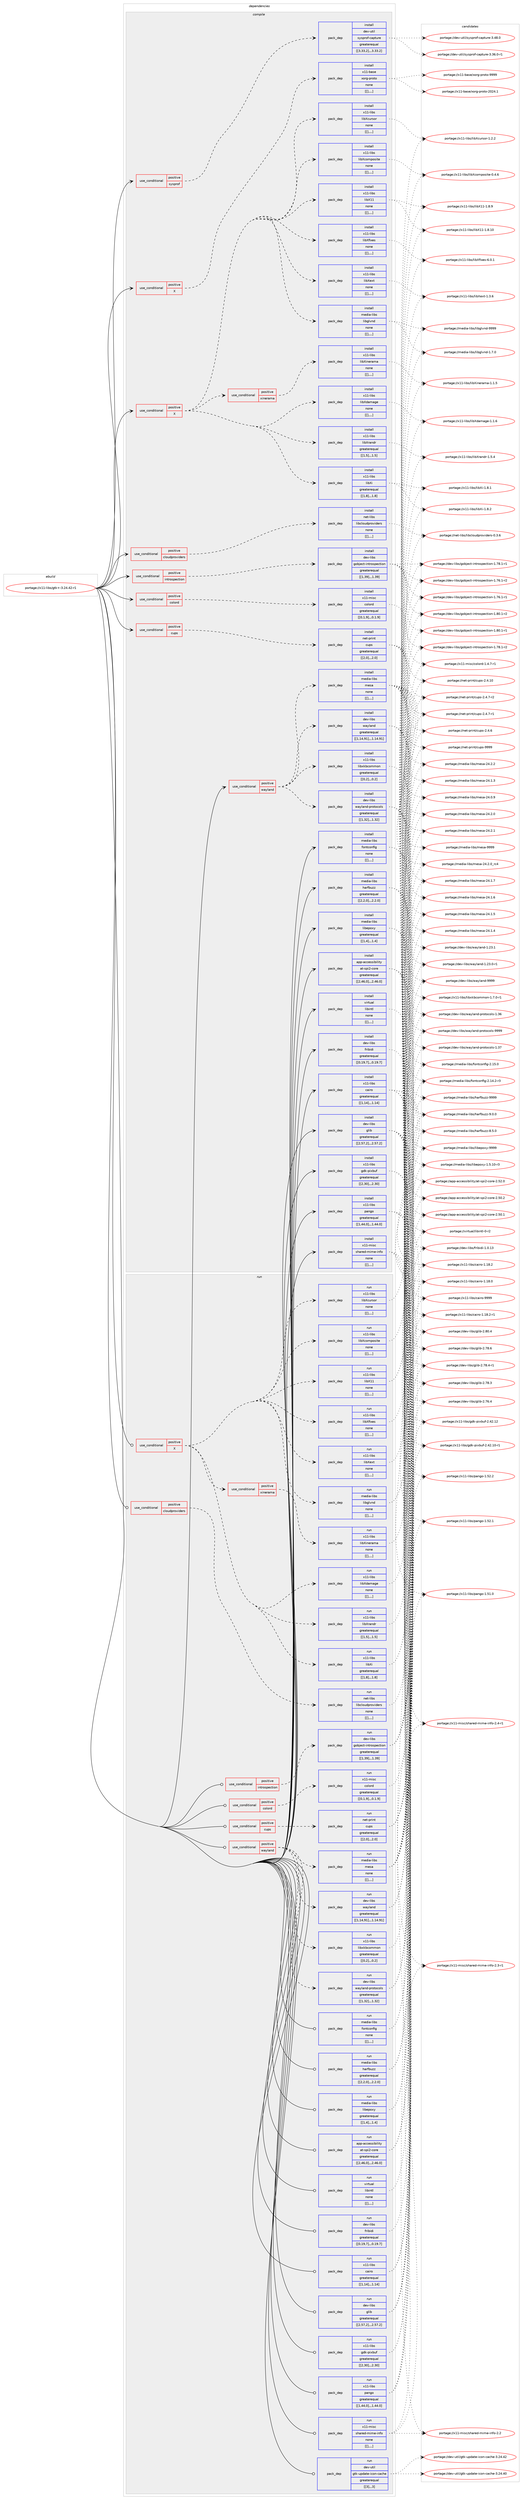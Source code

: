 digraph prolog {

# *************
# Graph options
# *************

newrank=true;
concentrate=true;
compound=true;
graph [rankdir=LR,fontname=Helvetica,fontsize=10,ranksep=1.5];#, ranksep=2.5, nodesep=0.2];
edge  [arrowhead=vee];
node  [fontname=Helvetica,fontsize=10];

# **********
# The ebuild
# **********

subgraph cluster_leftcol {
color=gray;
label=<<i>ebuild</i>>;
id [label="portage://x11-libs/gtk+-3.24.42-r1", color=red, width=4, href="../x11-libs/gtk+-3.24.42-r1.svg"];
}

# ****************
# The dependencies
# ****************

subgraph cluster_midcol {
color=gray;
label=<<i>dependencies</i>>;
subgraph cluster_compile {
fillcolor="#eeeeee";
style=filled;
label=<<i>compile</i>>;
subgraph cond11799 {
dependency33067 [label=<<TABLE BORDER="0" CELLBORDER="1" CELLSPACING="0" CELLPADDING="4"><TR><TD ROWSPAN="3" CELLPADDING="10">use_conditional</TD></TR><TR><TD>positive</TD></TR><TR><TD>X</TD></TR></TABLE>>, shape=none, color=red];
subgraph pack21046 {
dependency33068 [label=<<TABLE BORDER="0" CELLBORDER="1" CELLSPACING="0" CELLPADDING="4" WIDTH="220"><TR><TD ROWSPAN="6" CELLPADDING="30">pack_dep</TD></TR><TR><TD WIDTH="110">install</TD></TR><TR><TD>media-libs</TD></TR><TR><TD>libglvnd</TD></TR><TR><TD>none</TD></TR><TR><TD>[[],,,,]</TD></TR></TABLE>>, shape=none, color=blue];
}
dependency33067:e -> dependency33068:w [weight=20,style="dashed",arrowhead="vee"];
subgraph pack21047 {
dependency33069 [label=<<TABLE BORDER="0" CELLBORDER="1" CELLSPACING="0" CELLPADDING="4" WIDTH="220"><TR><TD ROWSPAN="6" CELLPADDING="30">pack_dep</TD></TR><TR><TD WIDTH="110">install</TD></TR><TR><TD>x11-libs</TD></TR><TR><TD>libX11</TD></TR><TR><TD>none</TD></TR><TR><TD>[[],,,,]</TD></TR></TABLE>>, shape=none, color=blue];
}
dependency33067:e -> dependency33069:w [weight=20,style="dashed",arrowhead="vee"];
subgraph pack21048 {
dependency33070 [label=<<TABLE BORDER="0" CELLBORDER="1" CELLSPACING="0" CELLPADDING="4" WIDTH="220"><TR><TD ROWSPAN="6" CELLPADDING="30">pack_dep</TD></TR><TR><TD WIDTH="110">install</TD></TR><TR><TD>x11-libs</TD></TR><TR><TD>libXcomposite</TD></TR><TR><TD>none</TD></TR><TR><TD>[[],,,,]</TD></TR></TABLE>>, shape=none, color=blue];
}
dependency33067:e -> dependency33070:w [weight=20,style="dashed",arrowhead="vee"];
subgraph pack21049 {
dependency33071 [label=<<TABLE BORDER="0" CELLBORDER="1" CELLSPACING="0" CELLPADDING="4" WIDTH="220"><TR><TD ROWSPAN="6" CELLPADDING="30">pack_dep</TD></TR><TR><TD WIDTH="110">install</TD></TR><TR><TD>x11-libs</TD></TR><TR><TD>libXcursor</TD></TR><TR><TD>none</TD></TR><TR><TD>[[],,,,]</TD></TR></TABLE>>, shape=none, color=blue];
}
dependency33067:e -> dependency33071:w [weight=20,style="dashed",arrowhead="vee"];
subgraph pack21050 {
dependency33072 [label=<<TABLE BORDER="0" CELLBORDER="1" CELLSPACING="0" CELLPADDING="4" WIDTH="220"><TR><TD ROWSPAN="6" CELLPADDING="30">pack_dep</TD></TR><TR><TD WIDTH="110">install</TD></TR><TR><TD>x11-libs</TD></TR><TR><TD>libXdamage</TD></TR><TR><TD>none</TD></TR><TR><TD>[[],,,,]</TD></TR></TABLE>>, shape=none, color=blue];
}
dependency33067:e -> dependency33072:w [weight=20,style="dashed",arrowhead="vee"];
subgraph pack21051 {
dependency33073 [label=<<TABLE BORDER="0" CELLBORDER="1" CELLSPACING="0" CELLPADDING="4" WIDTH="220"><TR><TD ROWSPAN="6" CELLPADDING="30">pack_dep</TD></TR><TR><TD WIDTH="110">install</TD></TR><TR><TD>x11-libs</TD></TR><TR><TD>libXext</TD></TR><TR><TD>none</TD></TR><TR><TD>[[],,,,]</TD></TR></TABLE>>, shape=none, color=blue];
}
dependency33067:e -> dependency33073:w [weight=20,style="dashed",arrowhead="vee"];
subgraph pack21052 {
dependency33074 [label=<<TABLE BORDER="0" CELLBORDER="1" CELLSPACING="0" CELLPADDING="4" WIDTH="220"><TR><TD ROWSPAN="6" CELLPADDING="30">pack_dep</TD></TR><TR><TD WIDTH="110">install</TD></TR><TR><TD>x11-libs</TD></TR><TR><TD>libXfixes</TD></TR><TR><TD>none</TD></TR><TR><TD>[[],,,,]</TD></TR></TABLE>>, shape=none, color=blue];
}
dependency33067:e -> dependency33074:w [weight=20,style="dashed",arrowhead="vee"];
subgraph pack21053 {
dependency33075 [label=<<TABLE BORDER="0" CELLBORDER="1" CELLSPACING="0" CELLPADDING="4" WIDTH="220"><TR><TD ROWSPAN="6" CELLPADDING="30">pack_dep</TD></TR><TR><TD WIDTH="110">install</TD></TR><TR><TD>x11-libs</TD></TR><TR><TD>libXi</TD></TR><TR><TD>greaterequal</TD></TR><TR><TD>[[1,8],,,1.8]</TD></TR></TABLE>>, shape=none, color=blue];
}
dependency33067:e -> dependency33075:w [weight=20,style="dashed",arrowhead="vee"];
subgraph pack21054 {
dependency33076 [label=<<TABLE BORDER="0" CELLBORDER="1" CELLSPACING="0" CELLPADDING="4" WIDTH="220"><TR><TD ROWSPAN="6" CELLPADDING="30">pack_dep</TD></TR><TR><TD WIDTH="110">install</TD></TR><TR><TD>x11-libs</TD></TR><TR><TD>libXrandr</TD></TR><TR><TD>greaterequal</TD></TR><TR><TD>[[1,5],,,1.5]</TD></TR></TABLE>>, shape=none, color=blue];
}
dependency33067:e -> dependency33076:w [weight=20,style="dashed",arrowhead="vee"];
subgraph cond11800 {
dependency33077 [label=<<TABLE BORDER="0" CELLBORDER="1" CELLSPACING="0" CELLPADDING="4"><TR><TD ROWSPAN="3" CELLPADDING="10">use_conditional</TD></TR><TR><TD>positive</TD></TR><TR><TD>xinerama</TD></TR></TABLE>>, shape=none, color=red];
subgraph pack21055 {
dependency33078 [label=<<TABLE BORDER="0" CELLBORDER="1" CELLSPACING="0" CELLPADDING="4" WIDTH="220"><TR><TD ROWSPAN="6" CELLPADDING="30">pack_dep</TD></TR><TR><TD WIDTH="110">install</TD></TR><TR><TD>x11-libs</TD></TR><TR><TD>libXinerama</TD></TR><TR><TD>none</TD></TR><TR><TD>[[],,,,]</TD></TR></TABLE>>, shape=none, color=blue];
}
dependency33077:e -> dependency33078:w [weight=20,style="dashed",arrowhead="vee"];
}
dependency33067:e -> dependency33077:w [weight=20,style="dashed",arrowhead="vee"];
}
id:e -> dependency33067:w [weight=20,style="solid",arrowhead="vee"];
subgraph cond11801 {
dependency33079 [label=<<TABLE BORDER="0" CELLBORDER="1" CELLSPACING="0" CELLPADDING="4"><TR><TD ROWSPAN="3" CELLPADDING="10">use_conditional</TD></TR><TR><TD>positive</TD></TR><TR><TD>X</TD></TR></TABLE>>, shape=none, color=red];
subgraph pack21056 {
dependency33080 [label=<<TABLE BORDER="0" CELLBORDER="1" CELLSPACING="0" CELLPADDING="4" WIDTH="220"><TR><TD ROWSPAN="6" CELLPADDING="30">pack_dep</TD></TR><TR><TD WIDTH="110">install</TD></TR><TR><TD>x11-base</TD></TR><TR><TD>xorg-proto</TD></TR><TR><TD>none</TD></TR><TR><TD>[[],,,,]</TD></TR></TABLE>>, shape=none, color=blue];
}
dependency33079:e -> dependency33080:w [weight=20,style="dashed",arrowhead="vee"];
}
id:e -> dependency33079:w [weight=20,style="solid",arrowhead="vee"];
subgraph cond11802 {
dependency33081 [label=<<TABLE BORDER="0" CELLBORDER="1" CELLSPACING="0" CELLPADDING="4"><TR><TD ROWSPAN="3" CELLPADDING="10">use_conditional</TD></TR><TR><TD>positive</TD></TR><TR><TD>cloudproviders</TD></TR></TABLE>>, shape=none, color=red];
subgraph pack21057 {
dependency33082 [label=<<TABLE BORDER="0" CELLBORDER="1" CELLSPACING="0" CELLPADDING="4" WIDTH="220"><TR><TD ROWSPAN="6" CELLPADDING="30">pack_dep</TD></TR><TR><TD WIDTH="110">install</TD></TR><TR><TD>net-libs</TD></TR><TR><TD>libcloudproviders</TD></TR><TR><TD>none</TD></TR><TR><TD>[[],,,,]</TD></TR></TABLE>>, shape=none, color=blue];
}
dependency33081:e -> dependency33082:w [weight=20,style="dashed",arrowhead="vee"];
}
id:e -> dependency33081:w [weight=20,style="solid",arrowhead="vee"];
subgraph cond11803 {
dependency33083 [label=<<TABLE BORDER="0" CELLBORDER="1" CELLSPACING="0" CELLPADDING="4"><TR><TD ROWSPAN="3" CELLPADDING="10">use_conditional</TD></TR><TR><TD>positive</TD></TR><TR><TD>colord</TD></TR></TABLE>>, shape=none, color=red];
subgraph pack21058 {
dependency33084 [label=<<TABLE BORDER="0" CELLBORDER="1" CELLSPACING="0" CELLPADDING="4" WIDTH="220"><TR><TD ROWSPAN="6" CELLPADDING="30">pack_dep</TD></TR><TR><TD WIDTH="110">install</TD></TR><TR><TD>x11-misc</TD></TR><TR><TD>colord</TD></TR><TR><TD>greaterequal</TD></TR><TR><TD>[[0,1,9],,,0.1.9]</TD></TR></TABLE>>, shape=none, color=blue];
}
dependency33083:e -> dependency33084:w [weight=20,style="dashed",arrowhead="vee"];
}
id:e -> dependency33083:w [weight=20,style="solid",arrowhead="vee"];
subgraph cond11804 {
dependency33085 [label=<<TABLE BORDER="0" CELLBORDER="1" CELLSPACING="0" CELLPADDING="4"><TR><TD ROWSPAN="3" CELLPADDING="10">use_conditional</TD></TR><TR><TD>positive</TD></TR><TR><TD>cups</TD></TR></TABLE>>, shape=none, color=red];
subgraph pack21059 {
dependency33086 [label=<<TABLE BORDER="0" CELLBORDER="1" CELLSPACING="0" CELLPADDING="4" WIDTH="220"><TR><TD ROWSPAN="6" CELLPADDING="30">pack_dep</TD></TR><TR><TD WIDTH="110">install</TD></TR><TR><TD>net-print</TD></TR><TR><TD>cups</TD></TR><TR><TD>greaterequal</TD></TR><TR><TD>[[2,0],,,2.0]</TD></TR></TABLE>>, shape=none, color=blue];
}
dependency33085:e -> dependency33086:w [weight=20,style="dashed",arrowhead="vee"];
}
id:e -> dependency33085:w [weight=20,style="solid",arrowhead="vee"];
subgraph cond11805 {
dependency33087 [label=<<TABLE BORDER="0" CELLBORDER="1" CELLSPACING="0" CELLPADDING="4"><TR><TD ROWSPAN="3" CELLPADDING="10">use_conditional</TD></TR><TR><TD>positive</TD></TR><TR><TD>introspection</TD></TR></TABLE>>, shape=none, color=red];
subgraph pack21060 {
dependency33088 [label=<<TABLE BORDER="0" CELLBORDER="1" CELLSPACING="0" CELLPADDING="4" WIDTH="220"><TR><TD ROWSPAN="6" CELLPADDING="30">pack_dep</TD></TR><TR><TD WIDTH="110">install</TD></TR><TR><TD>dev-libs</TD></TR><TR><TD>gobject-introspection</TD></TR><TR><TD>greaterequal</TD></TR><TR><TD>[[1,39],,,1.39]</TD></TR></TABLE>>, shape=none, color=blue];
}
dependency33087:e -> dependency33088:w [weight=20,style="dashed",arrowhead="vee"];
}
id:e -> dependency33087:w [weight=20,style="solid",arrowhead="vee"];
subgraph cond11806 {
dependency33089 [label=<<TABLE BORDER="0" CELLBORDER="1" CELLSPACING="0" CELLPADDING="4"><TR><TD ROWSPAN="3" CELLPADDING="10">use_conditional</TD></TR><TR><TD>positive</TD></TR><TR><TD>sysprof</TD></TR></TABLE>>, shape=none, color=red];
subgraph pack21061 {
dependency33090 [label=<<TABLE BORDER="0" CELLBORDER="1" CELLSPACING="0" CELLPADDING="4" WIDTH="220"><TR><TD ROWSPAN="6" CELLPADDING="30">pack_dep</TD></TR><TR><TD WIDTH="110">install</TD></TR><TR><TD>dev-util</TD></TR><TR><TD>sysprof-capture</TD></TR><TR><TD>greaterequal</TD></TR><TR><TD>[[3,33,2],,,3.33.2]</TD></TR></TABLE>>, shape=none, color=blue];
}
dependency33089:e -> dependency33090:w [weight=20,style="dashed",arrowhead="vee"];
}
id:e -> dependency33089:w [weight=20,style="solid",arrowhead="vee"];
subgraph cond11807 {
dependency33091 [label=<<TABLE BORDER="0" CELLBORDER="1" CELLSPACING="0" CELLPADDING="4"><TR><TD ROWSPAN="3" CELLPADDING="10">use_conditional</TD></TR><TR><TD>positive</TD></TR><TR><TD>wayland</TD></TR></TABLE>>, shape=none, color=red];
subgraph pack21062 {
dependency33092 [label=<<TABLE BORDER="0" CELLBORDER="1" CELLSPACING="0" CELLPADDING="4" WIDTH="220"><TR><TD ROWSPAN="6" CELLPADDING="30">pack_dep</TD></TR><TR><TD WIDTH="110">install</TD></TR><TR><TD>dev-libs</TD></TR><TR><TD>wayland</TD></TR><TR><TD>greaterequal</TD></TR><TR><TD>[[1,14,91],,,1.14.91]</TD></TR></TABLE>>, shape=none, color=blue];
}
dependency33091:e -> dependency33092:w [weight=20,style="dashed",arrowhead="vee"];
subgraph pack21063 {
dependency33093 [label=<<TABLE BORDER="0" CELLBORDER="1" CELLSPACING="0" CELLPADDING="4" WIDTH="220"><TR><TD ROWSPAN="6" CELLPADDING="30">pack_dep</TD></TR><TR><TD WIDTH="110">install</TD></TR><TR><TD>dev-libs</TD></TR><TR><TD>wayland-protocols</TD></TR><TR><TD>greaterequal</TD></TR><TR><TD>[[1,32],,,1.32]</TD></TR></TABLE>>, shape=none, color=blue];
}
dependency33091:e -> dependency33093:w [weight=20,style="dashed",arrowhead="vee"];
subgraph pack21064 {
dependency33094 [label=<<TABLE BORDER="0" CELLBORDER="1" CELLSPACING="0" CELLPADDING="4" WIDTH="220"><TR><TD ROWSPAN="6" CELLPADDING="30">pack_dep</TD></TR><TR><TD WIDTH="110">install</TD></TR><TR><TD>media-libs</TD></TR><TR><TD>mesa</TD></TR><TR><TD>none</TD></TR><TR><TD>[[],,,,]</TD></TR></TABLE>>, shape=none, color=blue];
}
dependency33091:e -> dependency33094:w [weight=20,style="dashed",arrowhead="vee"];
subgraph pack21065 {
dependency33095 [label=<<TABLE BORDER="0" CELLBORDER="1" CELLSPACING="0" CELLPADDING="4" WIDTH="220"><TR><TD ROWSPAN="6" CELLPADDING="30">pack_dep</TD></TR><TR><TD WIDTH="110">install</TD></TR><TR><TD>x11-libs</TD></TR><TR><TD>libxkbcommon</TD></TR><TR><TD>greaterequal</TD></TR><TR><TD>[[0,2],,,0.2]</TD></TR></TABLE>>, shape=none, color=blue];
}
dependency33091:e -> dependency33095:w [weight=20,style="dashed",arrowhead="vee"];
}
id:e -> dependency33091:w [weight=20,style="solid",arrowhead="vee"];
subgraph pack21066 {
dependency33096 [label=<<TABLE BORDER="0" CELLBORDER="1" CELLSPACING="0" CELLPADDING="4" WIDTH="220"><TR><TD ROWSPAN="6" CELLPADDING="30">pack_dep</TD></TR><TR><TD WIDTH="110">install</TD></TR><TR><TD>app-accessibility</TD></TR><TR><TD>at-spi2-core</TD></TR><TR><TD>greaterequal</TD></TR><TR><TD>[[2,46,0],,,2.46.0]</TD></TR></TABLE>>, shape=none, color=blue];
}
id:e -> dependency33096:w [weight=20,style="solid",arrowhead="vee"];
subgraph pack21067 {
dependency33097 [label=<<TABLE BORDER="0" CELLBORDER="1" CELLSPACING="0" CELLPADDING="4" WIDTH="220"><TR><TD ROWSPAN="6" CELLPADDING="30">pack_dep</TD></TR><TR><TD WIDTH="110">install</TD></TR><TR><TD>dev-libs</TD></TR><TR><TD>fribidi</TD></TR><TR><TD>greaterequal</TD></TR><TR><TD>[[0,19,7],,,0.19.7]</TD></TR></TABLE>>, shape=none, color=blue];
}
id:e -> dependency33097:w [weight=20,style="solid",arrowhead="vee"];
subgraph pack21068 {
dependency33098 [label=<<TABLE BORDER="0" CELLBORDER="1" CELLSPACING="0" CELLPADDING="4" WIDTH="220"><TR><TD ROWSPAN="6" CELLPADDING="30">pack_dep</TD></TR><TR><TD WIDTH="110">install</TD></TR><TR><TD>dev-libs</TD></TR><TR><TD>glib</TD></TR><TR><TD>greaterequal</TD></TR><TR><TD>[[2,57,2],,,2.57.2]</TD></TR></TABLE>>, shape=none, color=blue];
}
id:e -> dependency33098:w [weight=20,style="solid",arrowhead="vee"];
subgraph pack21069 {
dependency33099 [label=<<TABLE BORDER="0" CELLBORDER="1" CELLSPACING="0" CELLPADDING="4" WIDTH="220"><TR><TD ROWSPAN="6" CELLPADDING="30">pack_dep</TD></TR><TR><TD WIDTH="110">install</TD></TR><TR><TD>media-libs</TD></TR><TR><TD>fontconfig</TD></TR><TR><TD>none</TD></TR><TR><TD>[[],,,,]</TD></TR></TABLE>>, shape=none, color=blue];
}
id:e -> dependency33099:w [weight=20,style="solid",arrowhead="vee"];
subgraph pack21070 {
dependency33100 [label=<<TABLE BORDER="0" CELLBORDER="1" CELLSPACING="0" CELLPADDING="4" WIDTH="220"><TR><TD ROWSPAN="6" CELLPADDING="30">pack_dep</TD></TR><TR><TD WIDTH="110">install</TD></TR><TR><TD>media-libs</TD></TR><TR><TD>harfbuzz</TD></TR><TR><TD>greaterequal</TD></TR><TR><TD>[[2,2,0],,,2.2.0]</TD></TR></TABLE>>, shape=none, color=blue];
}
id:e -> dependency33100:w [weight=20,style="solid",arrowhead="vee"];
subgraph pack21071 {
dependency33101 [label=<<TABLE BORDER="0" CELLBORDER="1" CELLSPACING="0" CELLPADDING="4" WIDTH="220"><TR><TD ROWSPAN="6" CELLPADDING="30">pack_dep</TD></TR><TR><TD WIDTH="110">install</TD></TR><TR><TD>media-libs</TD></TR><TR><TD>libepoxy</TD></TR><TR><TD>greaterequal</TD></TR><TR><TD>[[1,4],,,1.4]</TD></TR></TABLE>>, shape=none, color=blue];
}
id:e -> dependency33101:w [weight=20,style="solid",arrowhead="vee"];
subgraph pack21072 {
dependency33102 [label=<<TABLE BORDER="0" CELLBORDER="1" CELLSPACING="0" CELLPADDING="4" WIDTH="220"><TR><TD ROWSPAN="6" CELLPADDING="30">pack_dep</TD></TR><TR><TD WIDTH="110">install</TD></TR><TR><TD>virtual</TD></TR><TR><TD>libintl</TD></TR><TR><TD>none</TD></TR><TR><TD>[[],,,,]</TD></TR></TABLE>>, shape=none, color=blue];
}
id:e -> dependency33102:w [weight=20,style="solid",arrowhead="vee"];
subgraph pack21073 {
dependency33103 [label=<<TABLE BORDER="0" CELLBORDER="1" CELLSPACING="0" CELLPADDING="4" WIDTH="220"><TR><TD ROWSPAN="6" CELLPADDING="30">pack_dep</TD></TR><TR><TD WIDTH="110">install</TD></TR><TR><TD>x11-libs</TD></TR><TR><TD>cairo</TD></TR><TR><TD>greaterequal</TD></TR><TR><TD>[[1,14],,,1.14]</TD></TR></TABLE>>, shape=none, color=blue];
}
id:e -> dependency33103:w [weight=20,style="solid",arrowhead="vee"];
subgraph pack21074 {
dependency33104 [label=<<TABLE BORDER="0" CELLBORDER="1" CELLSPACING="0" CELLPADDING="4" WIDTH="220"><TR><TD ROWSPAN="6" CELLPADDING="30">pack_dep</TD></TR><TR><TD WIDTH="110">install</TD></TR><TR><TD>x11-libs</TD></TR><TR><TD>gdk-pixbuf</TD></TR><TR><TD>greaterequal</TD></TR><TR><TD>[[2,30],,,2.30]</TD></TR></TABLE>>, shape=none, color=blue];
}
id:e -> dependency33104:w [weight=20,style="solid",arrowhead="vee"];
subgraph pack21075 {
dependency33105 [label=<<TABLE BORDER="0" CELLBORDER="1" CELLSPACING="0" CELLPADDING="4" WIDTH="220"><TR><TD ROWSPAN="6" CELLPADDING="30">pack_dep</TD></TR><TR><TD WIDTH="110">install</TD></TR><TR><TD>x11-libs</TD></TR><TR><TD>pango</TD></TR><TR><TD>greaterequal</TD></TR><TR><TD>[[1,44,0],,,1.44.0]</TD></TR></TABLE>>, shape=none, color=blue];
}
id:e -> dependency33105:w [weight=20,style="solid",arrowhead="vee"];
subgraph pack21076 {
dependency33106 [label=<<TABLE BORDER="0" CELLBORDER="1" CELLSPACING="0" CELLPADDING="4" WIDTH="220"><TR><TD ROWSPAN="6" CELLPADDING="30">pack_dep</TD></TR><TR><TD WIDTH="110">install</TD></TR><TR><TD>x11-misc</TD></TR><TR><TD>shared-mime-info</TD></TR><TR><TD>none</TD></TR><TR><TD>[[],,,,]</TD></TR></TABLE>>, shape=none, color=blue];
}
id:e -> dependency33106:w [weight=20,style="solid",arrowhead="vee"];
}
subgraph cluster_compileandrun {
fillcolor="#eeeeee";
style=filled;
label=<<i>compile and run</i>>;
}
subgraph cluster_run {
fillcolor="#eeeeee";
style=filled;
label=<<i>run</i>>;
subgraph cond11808 {
dependency33107 [label=<<TABLE BORDER="0" CELLBORDER="1" CELLSPACING="0" CELLPADDING="4"><TR><TD ROWSPAN="3" CELLPADDING="10">use_conditional</TD></TR><TR><TD>positive</TD></TR><TR><TD>X</TD></TR></TABLE>>, shape=none, color=red];
subgraph pack21077 {
dependency33108 [label=<<TABLE BORDER="0" CELLBORDER="1" CELLSPACING="0" CELLPADDING="4" WIDTH="220"><TR><TD ROWSPAN="6" CELLPADDING="30">pack_dep</TD></TR><TR><TD WIDTH="110">run</TD></TR><TR><TD>media-libs</TD></TR><TR><TD>libglvnd</TD></TR><TR><TD>none</TD></TR><TR><TD>[[],,,,]</TD></TR></TABLE>>, shape=none, color=blue];
}
dependency33107:e -> dependency33108:w [weight=20,style="dashed",arrowhead="vee"];
subgraph pack21078 {
dependency33109 [label=<<TABLE BORDER="0" CELLBORDER="1" CELLSPACING="0" CELLPADDING="4" WIDTH="220"><TR><TD ROWSPAN="6" CELLPADDING="30">pack_dep</TD></TR><TR><TD WIDTH="110">run</TD></TR><TR><TD>x11-libs</TD></TR><TR><TD>libX11</TD></TR><TR><TD>none</TD></TR><TR><TD>[[],,,,]</TD></TR></TABLE>>, shape=none, color=blue];
}
dependency33107:e -> dependency33109:w [weight=20,style="dashed",arrowhead="vee"];
subgraph pack21079 {
dependency33110 [label=<<TABLE BORDER="0" CELLBORDER="1" CELLSPACING="0" CELLPADDING="4" WIDTH="220"><TR><TD ROWSPAN="6" CELLPADDING="30">pack_dep</TD></TR><TR><TD WIDTH="110">run</TD></TR><TR><TD>x11-libs</TD></TR><TR><TD>libXcomposite</TD></TR><TR><TD>none</TD></TR><TR><TD>[[],,,,]</TD></TR></TABLE>>, shape=none, color=blue];
}
dependency33107:e -> dependency33110:w [weight=20,style="dashed",arrowhead="vee"];
subgraph pack21080 {
dependency33111 [label=<<TABLE BORDER="0" CELLBORDER="1" CELLSPACING="0" CELLPADDING="4" WIDTH="220"><TR><TD ROWSPAN="6" CELLPADDING="30">pack_dep</TD></TR><TR><TD WIDTH="110">run</TD></TR><TR><TD>x11-libs</TD></TR><TR><TD>libXcursor</TD></TR><TR><TD>none</TD></TR><TR><TD>[[],,,,]</TD></TR></TABLE>>, shape=none, color=blue];
}
dependency33107:e -> dependency33111:w [weight=20,style="dashed",arrowhead="vee"];
subgraph pack21081 {
dependency33112 [label=<<TABLE BORDER="0" CELLBORDER="1" CELLSPACING="0" CELLPADDING="4" WIDTH="220"><TR><TD ROWSPAN="6" CELLPADDING="30">pack_dep</TD></TR><TR><TD WIDTH="110">run</TD></TR><TR><TD>x11-libs</TD></TR><TR><TD>libXdamage</TD></TR><TR><TD>none</TD></TR><TR><TD>[[],,,,]</TD></TR></TABLE>>, shape=none, color=blue];
}
dependency33107:e -> dependency33112:w [weight=20,style="dashed",arrowhead="vee"];
subgraph pack21082 {
dependency33113 [label=<<TABLE BORDER="0" CELLBORDER="1" CELLSPACING="0" CELLPADDING="4" WIDTH="220"><TR><TD ROWSPAN="6" CELLPADDING="30">pack_dep</TD></TR><TR><TD WIDTH="110">run</TD></TR><TR><TD>x11-libs</TD></TR><TR><TD>libXext</TD></TR><TR><TD>none</TD></TR><TR><TD>[[],,,,]</TD></TR></TABLE>>, shape=none, color=blue];
}
dependency33107:e -> dependency33113:w [weight=20,style="dashed",arrowhead="vee"];
subgraph pack21083 {
dependency33114 [label=<<TABLE BORDER="0" CELLBORDER="1" CELLSPACING="0" CELLPADDING="4" WIDTH="220"><TR><TD ROWSPAN="6" CELLPADDING="30">pack_dep</TD></TR><TR><TD WIDTH="110">run</TD></TR><TR><TD>x11-libs</TD></TR><TR><TD>libXfixes</TD></TR><TR><TD>none</TD></TR><TR><TD>[[],,,,]</TD></TR></TABLE>>, shape=none, color=blue];
}
dependency33107:e -> dependency33114:w [weight=20,style="dashed",arrowhead="vee"];
subgraph pack21084 {
dependency33115 [label=<<TABLE BORDER="0" CELLBORDER="1" CELLSPACING="0" CELLPADDING="4" WIDTH="220"><TR><TD ROWSPAN="6" CELLPADDING="30">pack_dep</TD></TR><TR><TD WIDTH="110">run</TD></TR><TR><TD>x11-libs</TD></TR><TR><TD>libXi</TD></TR><TR><TD>greaterequal</TD></TR><TR><TD>[[1,8],,,1.8]</TD></TR></TABLE>>, shape=none, color=blue];
}
dependency33107:e -> dependency33115:w [weight=20,style="dashed",arrowhead="vee"];
subgraph pack21085 {
dependency33116 [label=<<TABLE BORDER="0" CELLBORDER="1" CELLSPACING="0" CELLPADDING="4" WIDTH="220"><TR><TD ROWSPAN="6" CELLPADDING="30">pack_dep</TD></TR><TR><TD WIDTH="110">run</TD></TR><TR><TD>x11-libs</TD></TR><TR><TD>libXrandr</TD></TR><TR><TD>greaterequal</TD></TR><TR><TD>[[1,5],,,1.5]</TD></TR></TABLE>>, shape=none, color=blue];
}
dependency33107:e -> dependency33116:w [weight=20,style="dashed",arrowhead="vee"];
subgraph cond11809 {
dependency33117 [label=<<TABLE BORDER="0" CELLBORDER="1" CELLSPACING="0" CELLPADDING="4"><TR><TD ROWSPAN="3" CELLPADDING="10">use_conditional</TD></TR><TR><TD>positive</TD></TR><TR><TD>xinerama</TD></TR></TABLE>>, shape=none, color=red];
subgraph pack21086 {
dependency33118 [label=<<TABLE BORDER="0" CELLBORDER="1" CELLSPACING="0" CELLPADDING="4" WIDTH="220"><TR><TD ROWSPAN="6" CELLPADDING="30">pack_dep</TD></TR><TR><TD WIDTH="110">run</TD></TR><TR><TD>x11-libs</TD></TR><TR><TD>libXinerama</TD></TR><TR><TD>none</TD></TR><TR><TD>[[],,,,]</TD></TR></TABLE>>, shape=none, color=blue];
}
dependency33117:e -> dependency33118:w [weight=20,style="dashed",arrowhead="vee"];
}
dependency33107:e -> dependency33117:w [weight=20,style="dashed",arrowhead="vee"];
}
id:e -> dependency33107:w [weight=20,style="solid",arrowhead="odot"];
subgraph cond11810 {
dependency33119 [label=<<TABLE BORDER="0" CELLBORDER="1" CELLSPACING="0" CELLPADDING="4"><TR><TD ROWSPAN="3" CELLPADDING="10">use_conditional</TD></TR><TR><TD>positive</TD></TR><TR><TD>cloudproviders</TD></TR></TABLE>>, shape=none, color=red];
subgraph pack21087 {
dependency33120 [label=<<TABLE BORDER="0" CELLBORDER="1" CELLSPACING="0" CELLPADDING="4" WIDTH="220"><TR><TD ROWSPAN="6" CELLPADDING="30">pack_dep</TD></TR><TR><TD WIDTH="110">run</TD></TR><TR><TD>net-libs</TD></TR><TR><TD>libcloudproviders</TD></TR><TR><TD>none</TD></TR><TR><TD>[[],,,,]</TD></TR></TABLE>>, shape=none, color=blue];
}
dependency33119:e -> dependency33120:w [weight=20,style="dashed",arrowhead="vee"];
}
id:e -> dependency33119:w [weight=20,style="solid",arrowhead="odot"];
subgraph cond11811 {
dependency33121 [label=<<TABLE BORDER="0" CELLBORDER="1" CELLSPACING="0" CELLPADDING="4"><TR><TD ROWSPAN="3" CELLPADDING="10">use_conditional</TD></TR><TR><TD>positive</TD></TR><TR><TD>colord</TD></TR></TABLE>>, shape=none, color=red];
subgraph pack21088 {
dependency33122 [label=<<TABLE BORDER="0" CELLBORDER="1" CELLSPACING="0" CELLPADDING="4" WIDTH="220"><TR><TD ROWSPAN="6" CELLPADDING="30">pack_dep</TD></TR><TR><TD WIDTH="110">run</TD></TR><TR><TD>x11-misc</TD></TR><TR><TD>colord</TD></TR><TR><TD>greaterequal</TD></TR><TR><TD>[[0,1,9],,,0.1.9]</TD></TR></TABLE>>, shape=none, color=blue];
}
dependency33121:e -> dependency33122:w [weight=20,style="dashed",arrowhead="vee"];
}
id:e -> dependency33121:w [weight=20,style="solid",arrowhead="odot"];
subgraph cond11812 {
dependency33123 [label=<<TABLE BORDER="0" CELLBORDER="1" CELLSPACING="0" CELLPADDING="4"><TR><TD ROWSPAN="3" CELLPADDING="10">use_conditional</TD></TR><TR><TD>positive</TD></TR><TR><TD>cups</TD></TR></TABLE>>, shape=none, color=red];
subgraph pack21089 {
dependency33124 [label=<<TABLE BORDER="0" CELLBORDER="1" CELLSPACING="0" CELLPADDING="4" WIDTH="220"><TR><TD ROWSPAN="6" CELLPADDING="30">pack_dep</TD></TR><TR><TD WIDTH="110">run</TD></TR><TR><TD>net-print</TD></TR><TR><TD>cups</TD></TR><TR><TD>greaterequal</TD></TR><TR><TD>[[2,0],,,2.0]</TD></TR></TABLE>>, shape=none, color=blue];
}
dependency33123:e -> dependency33124:w [weight=20,style="dashed",arrowhead="vee"];
}
id:e -> dependency33123:w [weight=20,style="solid",arrowhead="odot"];
subgraph cond11813 {
dependency33125 [label=<<TABLE BORDER="0" CELLBORDER="1" CELLSPACING="0" CELLPADDING="4"><TR><TD ROWSPAN="3" CELLPADDING="10">use_conditional</TD></TR><TR><TD>positive</TD></TR><TR><TD>introspection</TD></TR></TABLE>>, shape=none, color=red];
subgraph pack21090 {
dependency33126 [label=<<TABLE BORDER="0" CELLBORDER="1" CELLSPACING="0" CELLPADDING="4" WIDTH="220"><TR><TD ROWSPAN="6" CELLPADDING="30">pack_dep</TD></TR><TR><TD WIDTH="110">run</TD></TR><TR><TD>dev-libs</TD></TR><TR><TD>gobject-introspection</TD></TR><TR><TD>greaterequal</TD></TR><TR><TD>[[1,39],,,1.39]</TD></TR></TABLE>>, shape=none, color=blue];
}
dependency33125:e -> dependency33126:w [weight=20,style="dashed",arrowhead="vee"];
}
id:e -> dependency33125:w [weight=20,style="solid",arrowhead="odot"];
subgraph cond11814 {
dependency33127 [label=<<TABLE BORDER="0" CELLBORDER="1" CELLSPACING="0" CELLPADDING="4"><TR><TD ROWSPAN="3" CELLPADDING="10">use_conditional</TD></TR><TR><TD>positive</TD></TR><TR><TD>wayland</TD></TR></TABLE>>, shape=none, color=red];
subgraph pack21091 {
dependency33128 [label=<<TABLE BORDER="0" CELLBORDER="1" CELLSPACING="0" CELLPADDING="4" WIDTH="220"><TR><TD ROWSPAN="6" CELLPADDING="30">pack_dep</TD></TR><TR><TD WIDTH="110">run</TD></TR><TR><TD>dev-libs</TD></TR><TR><TD>wayland</TD></TR><TR><TD>greaterequal</TD></TR><TR><TD>[[1,14,91],,,1.14.91]</TD></TR></TABLE>>, shape=none, color=blue];
}
dependency33127:e -> dependency33128:w [weight=20,style="dashed",arrowhead="vee"];
subgraph pack21092 {
dependency33129 [label=<<TABLE BORDER="0" CELLBORDER="1" CELLSPACING="0" CELLPADDING="4" WIDTH="220"><TR><TD ROWSPAN="6" CELLPADDING="30">pack_dep</TD></TR><TR><TD WIDTH="110">run</TD></TR><TR><TD>dev-libs</TD></TR><TR><TD>wayland-protocols</TD></TR><TR><TD>greaterequal</TD></TR><TR><TD>[[1,32],,,1.32]</TD></TR></TABLE>>, shape=none, color=blue];
}
dependency33127:e -> dependency33129:w [weight=20,style="dashed",arrowhead="vee"];
subgraph pack21093 {
dependency33130 [label=<<TABLE BORDER="0" CELLBORDER="1" CELLSPACING="0" CELLPADDING="4" WIDTH="220"><TR><TD ROWSPAN="6" CELLPADDING="30">pack_dep</TD></TR><TR><TD WIDTH="110">run</TD></TR><TR><TD>media-libs</TD></TR><TR><TD>mesa</TD></TR><TR><TD>none</TD></TR><TR><TD>[[],,,,]</TD></TR></TABLE>>, shape=none, color=blue];
}
dependency33127:e -> dependency33130:w [weight=20,style="dashed",arrowhead="vee"];
subgraph pack21094 {
dependency33131 [label=<<TABLE BORDER="0" CELLBORDER="1" CELLSPACING="0" CELLPADDING="4" WIDTH="220"><TR><TD ROWSPAN="6" CELLPADDING="30">pack_dep</TD></TR><TR><TD WIDTH="110">run</TD></TR><TR><TD>x11-libs</TD></TR><TR><TD>libxkbcommon</TD></TR><TR><TD>greaterequal</TD></TR><TR><TD>[[0,2],,,0.2]</TD></TR></TABLE>>, shape=none, color=blue];
}
dependency33127:e -> dependency33131:w [weight=20,style="dashed",arrowhead="vee"];
}
id:e -> dependency33127:w [weight=20,style="solid",arrowhead="odot"];
subgraph pack21095 {
dependency33132 [label=<<TABLE BORDER="0" CELLBORDER="1" CELLSPACING="0" CELLPADDING="4" WIDTH="220"><TR><TD ROWSPAN="6" CELLPADDING="30">pack_dep</TD></TR><TR><TD WIDTH="110">run</TD></TR><TR><TD>app-accessibility</TD></TR><TR><TD>at-spi2-core</TD></TR><TR><TD>greaterequal</TD></TR><TR><TD>[[2,46,0],,,2.46.0]</TD></TR></TABLE>>, shape=none, color=blue];
}
id:e -> dependency33132:w [weight=20,style="solid",arrowhead="odot"];
subgraph pack21096 {
dependency33133 [label=<<TABLE BORDER="0" CELLBORDER="1" CELLSPACING="0" CELLPADDING="4" WIDTH="220"><TR><TD ROWSPAN="6" CELLPADDING="30">pack_dep</TD></TR><TR><TD WIDTH="110">run</TD></TR><TR><TD>dev-libs</TD></TR><TR><TD>fribidi</TD></TR><TR><TD>greaterequal</TD></TR><TR><TD>[[0,19,7],,,0.19.7]</TD></TR></TABLE>>, shape=none, color=blue];
}
id:e -> dependency33133:w [weight=20,style="solid",arrowhead="odot"];
subgraph pack21097 {
dependency33134 [label=<<TABLE BORDER="0" CELLBORDER="1" CELLSPACING="0" CELLPADDING="4" WIDTH="220"><TR><TD ROWSPAN="6" CELLPADDING="30">pack_dep</TD></TR><TR><TD WIDTH="110">run</TD></TR><TR><TD>dev-libs</TD></TR><TR><TD>glib</TD></TR><TR><TD>greaterequal</TD></TR><TR><TD>[[2,57,2],,,2.57.2]</TD></TR></TABLE>>, shape=none, color=blue];
}
id:e -> dependency33134:w [weight=20,style="solid",arrowhead="odot"];
subgraph pack21098 {
dependency33135 [label=<<TABLE BORDER="0" CELLBORDER="1" CELLSPACING="0" CELLPADDING="4" WIDTH="220"><TR><TD ROWSPAN="6" CELLPADDING="30">pack_dep</TD></TR><TR><TD WIDTH="110">run</TD></TR><TR><TD>dev-util</TD></TR><TR><TD>gtk-update-icon-cache</TD></TR><TR><TD>greaterequal</TD></TR><TR><TD>[[3],,,3]</TD></TR></TABLE>>, shape=none, color=blue];
}
id:e -> dependency33135:w [weight=20,style="solid",arrowhead="odot"];
subgraph pack21099 {
dependency33136 [label=<<TABLE BORDER="0" CELLBORDER="1" CELLSPACING="0" CELLPADDING="4" WIDTH="220"><TR><TD ROWSPAN="6" CELLPADDING="30">pack_dep</TD></TR><TR><TD WIDTH="110">run</TD></TR><TR><TD>media-libs</TD></TR><TR><TD>fontconfig</TD></TR><TR><TD>none</TD></TR><TR><TD>[[],,,,]</TD></TR></TABLE>>, shape=none, color=blue];
}
id:e -> dependency33136:w [weight=20,style="solid",arrowhead="odot"];
subgraph pack21100 {
dependency33137 [label=<<TABLE BORDER="0" CELLBORDER="1" CELLSPACING="0" CELLPADDING="4" WIDTH="220"><TR><TD ROWSPAN="6" CELLPADDING="30">pack_dep</TD></TR><TR><TD WIDTH="110">run</TD></TR><TR><TD>media-libs</TD></TR><TR><TD>harfbuzz</TD></TR><TR><TD>greaterequal</TD></TR><TR><TD>[[2,2,0],,,2.2.0]</TD></TR></TABLE>>, shape=none, color=blue];
}
id:e -> dependency33137:w [weight=20,style="solid",arrowhead="odot"];
subgraph pack21101 {
dependency33138 [label=<<TABLE BORDER="0" CELLBORDER="1" CELLSPACING="0" CELLPADDING="4" WIDTH="220"><TR><TD ROWSPAN="6" CELLPADDING="30">pack_dep</TD></TR><TR><TD WIDTH="110">run</TD></TR><TR><TD>media-libs</TD></TR><TR><TD>libepoxy</TD></TR><TR><TD>greaterequal</TD></TR><TR><TD>[[1,4],,,1.4]</TD></TR></TABLE>>, shape=none, color=blue];
}
id:e -> dependency33138:w [weight=20,style="solid",arrowhead="odot"];
subgraph pack21102 {
dependency33139 [label=<<TABLE BORDER="0" CELLBORDER="1" CELLSPACING="0" CELLPADDING="4" WIDTH="220"><TR><TD ROWSPAN="6" CELLPADDING="30">pack_dep</TD></TR><TR><TD WIDTH="110">run</TD></TR><TR><TD>virtual</TD></TR><TR><TD>libintl</TD></TR><TR><TD>none</TD></TR><TR><TD>[[],,,,]</TD></TR></TABLE>>, shape=none, color=blue];
}
id:e -> dependency33139:w [weight=20,style="solid",arrowhead="odot"];
subgraph pack21103 {
dependency33140 [label=<<TABLE BORDER="0" CELLBORDER="1" CELLSPACING="0" CELLPADDING="4" WIDTH="220"><TR><TD ROWSPAN="6" CELLPADDING="30">pack_dep</TD></TR><TR><TD WIDTH="110">run</TD></TR><TR><TD>x11-libs</TD></TR><TR><TD>cairo</TD></TR><TR><TD>greaterequal</TD></TR><TR><TD>[[1,14],,,1.14]</TD></TR></TABLE>>, shape=none, color=blue];
}
id:e -> dependency33140:w [weight=20,style="solid",arrowhead="odot"];
subgraph pack21104 {
dependency33141 [label=<<TABLE BORDER="0" CELLBORDER="1" CELLSPACING="0" CELLPADDING="4" WIDTH="220"><TR><TD ROWSPAN="6" CELLPADDING="30">pack_dep</TD></TR><TR><TD WIDTH="110">run</TD></TR><TR><TD>x11-libs</TD></TR><TR><TD>gdk-pixbuf</TD></TR><TR><TD>greaterequal</TD></TR><TR><TD>[[2,30],,,2.30]</TD></TR></TABLE>>, shape=none, color=blue];
}
id:e -> dependency33141:w [weight=20,style="solid",arrowhead="odot"];
subgraph pack21105 {
dependency33142 [label=<<TABLE BORDER="0" CELLBORDER="1" CELLSPACING="0" CELLPADDING="4" WIDTH="220"><TR><TD ROWSPAN="6" CELLPADDING="30">pack_dep</TD></TR><TR><TD WIDTH="110">run</TD></TR><TR><TD>x11-libs</TD></TR><TR><TD>pango</TD></TR><TR><TD>greaterequal</TD></TR><TR><TD>[[1,44,0],,,1.44.0]</TD></TR></TABLE>>, shape=none, color=blue];
}
id:e -> dependency33142:w [weight=20,style="solid",arrowhead="odot"];
subgraph pack21106 {
dependency33143 [label=<<TABLE BORDER="0" CELLBORDER="1" CELLSPACING="0" CELLPADDING="4" WIDTH="220"><TR><TD ROWSPAN="6" CELLPADDING="30">pack_dep</TD></TR><TR><TD WIDTH="110">run</TD></TR><TR><TD>x11-misc</TD></TR><TR><TD>shared-mime-info</TD></TR><TR><TD>none</TD></TR><TR><TD>[[],,,,]</TD></TR></TABLE>>, shape=none, color=blue];
}
id:e -> dependency33143:w [weight=20,style="solid",arrowhead="odot"];
}
}

# **************
# The candidates
# **************

subgraph cluster_choices {
rank=same;
color=gray;
label=<<i>candidates</i>>;

subgraph choice21046 {
color=black;
nodesep=1;
choice10910110010597451081059811547108105981031081181101004557575757 [label="portage://media-libs/libglvnd-9999", color=red, width=4,href="../media-libs/libglvnd-9999.svg"];
choice1091011001059745108105981154710810598103108118110100454946554648 [label="portage://media-libs/libglvnd-1.7.0", color=red, width=4,href="../media-libs/libglvnd-1.7.0.svg"];
dependency33068:e -> choice10910110010597451081059811547108105981031081181101004557575757:w [style=dotted,weight="100"];
dependency33068:e -> choice1091011001059745108105981154710810598103108118110100454946554648:w [style=dotted,weight="100"];
}
subgraph choice21047 {
color=black;
nodesep=1;
choice12049494510810598115471081059888494945494656464948 [label="portage://x11-libs/libX11-1.8.10", color=red, width=4,href="../x11-libs/libX11-1.8.10.svg"];
choice120494945108105981154710810598884949454946564657 [label="portage://x11-libs/libX11-1.8.9", color=red, width=4,href="../x11-libs/libX11-1.8.9.svg"];
dependency33069:e -> choice12049494510810598115471081059888494945494656464948:w [style=dotted,weight="100"];
dependency33069:e -> choice120494945108105981154710810598884949454946564657:w [style=dotted,weight="100"];
}
subgraph choice21048 {
color=black;
nodesep=1;
choice1204949451081059811547108105988899111109112111115105116101454846524654 [label="portage://x11-libs/libXcomposite-0.4.6", color=red, width=4,href="../x11-libs/libXcomposite-0.4.6.svg"];
dependency33070:e -> choice1204949451081059811547108105988899111109112111115105116101454846524654:w [style=dotted,weight="100"];
}
subgraph choice21049 {
color=black;
nodesep=1;
choice1204949451081059811547108105988899117114115111114454946504650 [label="portage://x11-libs/libXcursor-1.2.2", color=red, width=4,href="../x11-libs/libXcursor-1.2.2.svg"];
dependency33071:e -> choice1204949451081059811547108105988899117114115111114454946504650:w [style=dotted,weight="100"];
}
subgraph choice21050 {
color=black;
nodesep=1;
choice120494945108105981154710810598881009710997103101454946494654 [label="portage://x11-libs/libXdamage-1.1.6", color=red, width=4,href="../x11-libs/libXdamage-1.1.6.svg"];
dependency33072:e -> choice120494945108105981154710810598881009710997103101454946494654:w [style=dotted,weight="100"];
}
subgraph choice21051 {
color=black;
nodesep=1;
choice12049494510810598115471081059888101120116454946514654 [label="portage://x11-libs/libXext-1.3.6", color=red, width=4,href="../x11-libs/libXext-1.3.6.svg"];
dependency33073:e -> choice12049494510810598115471081059888101120116454946514654:w [style=dotted,weight="100"];
}
subgraph choice21052 {
color=black;
nodesep=1;
choice12049494510810598115471081059888102105120101115455446484649 [label="portage://x11-libs/libXfixes-6.0.1", color=red, width=4,href="../x11-libs/libXfixes-6.0.1.svg"];
dependency33074:e -> choice12049494510810598115471081059888102105120101115455446484649:w [style=dotted,weight="100"];
}
subgraph choice21053 {
color=black;
nodesep=1;
choice12049494510810598115471081059888105454946564650 [label="portage://x11-libs/libXi-1.8.2", color=red, width=4,href="../x11-libs/libXi-1.8.2.svg"];
choice12049494510810598115471081059888105454946564649 [label="portage://x11-libs/libXi-1.8.1", color=red, width=4,href="../x11-libs/libXi-1.8.1.svg"];
dependency33075:e -> choice12049494510810598115471081059888105454946564650:w [style=dotted,weight="100"];
dependency33075:e -> choice12049494510810598115471081059888105454946564649:w [style=dotted,weight="100"];
}
subgraph choice21054 {
color=black;
nodesep=1;
choice1204949451081059811547108105988811497110100114454946534652 [label="portage://x11-libs/libXrandr-1.5.4", color=red, width=4,href="../x11-libs/libXrandr-1.5.4.svg"];
dependency33076:e -> choice1204949451081059811547108105988811497110100114454946534652:w [style=dotted,weight="100"];
}
subgraph choice21055 {
color=black;
nodesep=1;
choice120494945108105981154710810598881051101011149710997454946494653 [label="portage://x11-libs/libXinerama-1.1.5", color=red, width=4,href="../x11-libs/libXinerama-1.1.5.svg"];
dependency33078:e -> choice120494945108105981154710810598881051101011149710997454946494653:w [style=dotted,weight="100"];
}
subgraph choice21056 {
color=black;
nodesep=1;
choice120494945989711510147120111114103451121141111161114557575757 [label="portage://x11-base/xorg-proto-9999", color=red, width=4,href="../x11-base/xorg-proto-9999.svg"];
choice1204949459897115101471201111141034511211411111611145504850524649 [label="portage://x11-base/xorg-proto-2024.1", color=red, width=4,href="../x11-base/xorg-proto-2024.1.svg"];
dependency33080:e -> choice120494945989711510147120111114103451121141111161114557575757:w [style=dotted,weight="100"];
dependency33080:e -> choice1204949459897115101471201111141034511211411111611145504850524649:w [style=dotted,weight="100"];
}
subgraph choice21057 {
color=black;
nodesep=1;
choice1101011164510810598115471081059899108111117100112114111118105100101114115454846514654 [label="portage://net-libs/libcloudproviders-0.3.6", color=red, width=4,href="../net-libs/libcloudproviders-0.3.6.svg"];
dependency33082:e -> choice1101011164510810598115471081059899108111117100112114111118105100101114115454846514654:w [style=dotted,weight="100"];
}
subgraph choice21058 {
color=black;
nodesep=1;
choice1204949451091051159947991111081111141004549465246554511449 [label="portage://x11-misc/colord-1.4.7-r1", color=red, width=4,href="../x11-misc/colord-1.4.7-r1.svg"];
dependency33084:e -> choice1204949451091051159947991111081111141004549465246554511449:w [style=dotted,weight="100"];
}
subgraph choice21059 {
color=black;
nodesep=1;
choice1101011164511211410511011647991171121154557575757 [label="portage://net-print/cups-9999", color=red, width=4,href="../net-print/cups-9999.svg"];
choice11010111645112114105110116479911711211545504652464948 [label="portage://net-print/cups-2.4.10", color=red, width=4,href="../net-print/cups-2.4.10.svg"];
choice1101011164511211410511011647991171121154550465246554511450 [label="portage://net-print/cups-2.4.7-r2", color=red, width=4,href="../net-print/cups-2.4.7-r2.svg"];
choice1101011164511211410511011647991171121154550465246554511449 [label="portage://net-print/cups-2.4.7-r1", color=red, width=4,href="../net-print/cups-2.4.7-r1.svg"];
choice110101116451121141051101164799117112115455046524654 [label="portage://net-print/cups-2.4.6", color=red, width=4,href="../net-print/cups-2.4.6.svg"];
dependency33086:e -> choice1101011164511211410511011647991171121154557575757:w [style=dotted,weight="100"];
dependency33086:e -> choice11010111645112114105110116479911711211545504652464948:w [style=dotted,weight="100"];
dependency33086:e -> choice1101011164511211410511011647991171121154550465246554511450:w [style=dotted,weight="100"];
dependency33086:e -> choice1101011164511211410511011647991171121154550465246554511449:w [style=dotted,weight="100"];
dependency33086:e -> choice110101116451121141051101164799117112115455046524654:w [style=dotted,weight="100"];
}
subgraph choice21060 {
color=black;
nodesep=1;
choice10010111845108105981154710311198106101991164510511011611411111511210199116105111110454946564846494511450 [label="portage://dev-libs/gobject-introspection-1.80.1-r2", color=red, width=4,href="../dev-libs/gobject-introspection-1.80.1-r2.svg"];
choice10010111845108105981154710311198106101991164510511011611411111511210199116105111110454946564846494511449 [label="portage://dev-libs/gobject-introspection-1.80.1-r1", color=red, width=4,href="../dev-libs/gobject-introspection-1.80.1-r1.svg"];
choice10010111845108105981154710311198106101991164510511011611411111511210199116105111110454946555646494511450 [label="portage://dev-libs/gobject-introspection-1.78.1-r2", color=red, width=4,href="../dev-libs/gobject-introspection-1.78.1-r2.svg"];
choice10010111845108105981154710311198106101991164510511011611411111511210199116105111110454946555646494511449 [label="portage://dev-libs/gobject-introspection-1.78.1-r1", color=red, width=4,href="../dev-libs/gobject-introspection-1.78.1-r1.svg"];
choice10010111845108105981154710311198106101991164510511011611411111511210199116105111110454946555446494511450 [label="portage://dev-libs/gobject-introspection-1.76.1-r2", color=red, width=4,href="../dev-libs/gobject-introspection-1.76.1-r2.svg"];
choice10010111845108105981154710311198106101991164510511011611411111511210199116105111110454946555446494511449 [label="portage://dev-libs/gobject-introspection-1.76.1-r1", color=red, width=4,href="../dev-libs/gobject-introspection-1.76.1-r1.svg"];
dependency33088:e -> choice10010111845108105981154710311198106101991164510511011611411111511210199116105111110454946564846494511450:w [style=dotted,weight="100"];
dependency33088:e -> choice10010111845108105981154710311198106101991164510511011611411111511210199116105111110454946564846494511449:w [style=dotted,weight="100"];
dependency33088:e -> choice10010111845108105981154710311198106101991164510511011611411111511210199116105111110454946555646494511450:w [style=dotted,weight="100"];
dependency33088:e -> choice10010111845108105981154710311198106101991164510511011611411111511210199116105111110454946555646494511449:w [style=dotted,weight="100"];
dependency33088:e -> choice10010111845108105981154710311198106101991164510511011611411111511210199116105111110454946555446494511450:w [style=dotted,weight="100"];
dependency33088:e -> choice10010111845108105981154710311198106101991164510511011611411111511210199116105111110454946555446494511449:w [style=dotted,weight="100"];
}
subgraph choice21061 {
color=black;
nodesep=1;
choice100101118451171161051084711512111511211411110245999711211611711410145514652564648 [label="portage://dev-util/sysprof-capture-3.48.0", color=red, width=4,href="../dev-util/sysprof-capture-3.48.0.svg"];
choice1001011184511711610510847115121115112114111102459997112116117114101455146515446484511449 [label="portage://dev-util/sysprof-capture-3.36.0-r1", color=red, width=4,href="../dev-util/sysprof-capture-3.36.0-r1.svg"];
dependency33090:e -> choice100101118451171161051084711512111511211411110245999711211611711410145514652564648:w [style=dotted,weight="100"];
dependency33090:e -> choice1001011184511711610510847115121115112114111102459997112116117114101455146515446484511449:w [style=dotted,weight="100"];
}
subgraph choice21062 {
color=black;
nodesep=1;
choice10010111845108105981154711997121108971101004557575757 [label="portage://dev-libs/wayland-9999", color=red, width=4,href="../dev-libs/wayland-9999.svg"];
choice100101118451081059811547119971211089711010045494650514649 [label="portage://dev-libs/wayland-1.23.1", color=red, width=4,href="../dev-libs/wayland-1.23.1.svg"];
choice1001011184510810598115471199712110897110100454946505146484511449 [label="portage://dev-libs/wayland-1.23.0-r1", color=red, width=4,href="../dev-libs/wayland-1.23.0-r1.svg"];
dependency33092:e -> choice10010111845108105981154711997121108971101004557575757:w [style=dotted,weight="100"];
dependency33092:e -> choice100101118451081059811547119971211089711010045494650514649:w [style=dotted,weight="100"];
dependency33092:e -> choice1001011184510810598115471199712110897110100454946505146484511449:w [style=dotted,weight="100"];
}
subgraph choice21063 {
color=black;
nodesep=1;
choice100101118451081059811547119971211089711010045112114111116111991111081154557575757 [label="portage://dev-libs/wayland-protocols-9999", color=red, width=4,href="../dev-libs/wayland-protocols-9999.svg"];
choice100101118451081059811547119971211089711010045112114111116111991111081154549465155 [label="portage://dev-libs/wayland-protocols-1.37", color=red, width=4,href="../dev-libs/wayland-protocols-1.37.svg"];
choice100101118451081059811547119971211089711010045112114111116111991111081154549465154 [label="portage://dev-libs/wayland-protocols-1.36", color=red, width=4,href="../dev-libs/wayland-protocols-1.36.svg"];
dependency33093:e -> choice100101118451081059811547119971211089711010045112114111116111991111081154557575757:w [style=dotted,weight="100"];
dependency33093:e -> choice100101118451081059811547119971211089711010045112114111116111991111081154549465155:w [style=dotted,weight="100"];
dependency33093:e -> choice100101118451081059811547119971211089711010045112114111116111991111081154549465154:w [style=dotted,weight="100"];
}
subgraph choice21064 {
color=black;
nodesep=1;
choice10910110010597451081059811547109101115974557575757 [label="portage://media-libs/mesa-9999", color=red, width=4,href="../media-libs/mesa-9999.svg"];
choice109101100105974510810598115471091011159745505246504650 [label="portage://media-libs/mesa-24.2.2", color=red, width=4,href="../media-libs/mesa-24.2.2.svg"];
choice109101100105974510810598115471091011159745505246504649 [label="portage://media-libs/mesa-24.2.1", color=red, width=4,href="../media-libs/mesa-24.2.1.svg"];
choice109101100105974510810598115471091011159745505246504648951149952 [label="portage://media-libs/mesa-24.2.0_rc4", color=red, width=4,href="../media-libs/mesa-24.2.0_rc4.svg"];
choice109101100105974510810598115471091011159745505246504648 [label="portage://media-libs/mesa-24.2.0", color=red, width=4,href="../media-libs/mesa-24.2.0.svg"];
choice109101100105974510810598115471091011159745505246494655 [label="portage://media-libs/mesa-24.1.7", color=red, width=4,href="../media-libs/mesa-24.1.7.svg"];
choice109101100105974510810598115471091011159745505246494654 [label="portage://media-libs/mesa-24.1.6", color=red, width=4,href="../media-libs/mesa-24.1.6.svg"];
choice109101100105974510810598115471091011159745505246494653 [label="portage://media-libs/mesa-24.1.5", color=red, width=4,href="../media-libs/mesa-24.1.5.svg"];
choice109101100105974510810598115471091011159745505246494652 [label="portage://media-libs/mesa-24.1.4", color=red, width=4,href="../media-libs/mesa-24.1.4.svg"];
choice109101100105974510810598115471091011159745505246494651 [label="portage://media-libs/mesa-24.1.3", color=red, width=4,href="../media-libs/mesa-24.1.3.svg"];
choice109101100105974510810598115471091011159745505246484657 [label="portage://media-libs/mesa-24.0.9", color=red, width=4,href="../media-libs/mesa-24.0.9.svg"];
dependency33094:e -> choice10910110010597451081059811547109101115974557575757:w [style=dotted,weight="100"];
dependency33094:e -> choice109101100105974510810598115471091011159745505246504650:w [style=dotted,weight="100"];
dependency33094:e -> choice109101100105974510810598115471091011159745505246504649:w [style=dotted,weight="100"];
dependency33094:e -> choice109101100105974510810598115471091011159745505246504648951149952:w [style=dotted,weight="100"];
dependency33094:e -> choice109101100105974510810598115471091011159745505246504648:w [style=dotted,weight="100"];
dependency33094:e -> choice109101100105974510810598115471091011159745505246494655:w [style=dotted,weight="100"];
dependency33094:e -> choice109101100105974510810598115471091011159745505246494654:w [style=dotted,weight="100"];
dependency33094:e -> choice109101100105974510810598115471091011159745505246494653:w [style=dotted,weight="100"];
dependency33094:e -> choice109101100105974510810598115471091011159745505246494652:w [style=dotted,weight="100"];
dependency33094:e -> choice109101100105974510810598115471091011159745505246494651:w [style=dotted,weight="100"];
dependency33094:e -> choice109101100105974510810598115471091011159745505246484657:w [style=dotted,weight="100"];
}
subgraph choice21065 {
color=black;
nodesep=1;
choice12049494510810598115471081059812010798991111091091111104549465546484511449 [label="portage://x11-libs/libxkbcommon-1.7.0-r1", color=red, width=4,href="../x11-libs/libxkbcommon-1.7.0-r1.svg"];
dependency33095:e -> choice12049494510810598115471081059812010798991111091091111104549465546484511449:w [style=dotted,weight="100"];
}
subgraph choice21066 {
color=black;
nodesep=1;
choice97112112459799991011151151059810510810511612147971164511511210550459911111410145504653504648 [label="portage://app-accessibility/at-spi2-core-2.52.0", color=red, width=4,href="../app-accessibility/at-spi2-core-2.52.0.svg"];
choice97112112459799991011151151059810510810511612147971164511511210550459911111410145504653484650 [label="portage://app-accessibility/at-spi2-core-2.50.2", color=red, width=4,href="../app-accessibility/at-spi2-core-2.50.2.svg"];
choice97112112459799991011151151059810510810511612147971164511511210550459911111410145504653484649 [label="portage://app-accessibility/at-spi2-core-2.50.1", color=red, width=4,href="../app-accessibility/at-spi2-core-2.50.1.svg"];
dependency33096:e -> choice97112112459799991011151151059810510810511612147971164511511210550459911111410145504653504648:w [style=dotted,weight="100"];
dependency33096:e -> choice97112112459799991011151151059810510810511612147971164511511210550459911111410145504653484650:w [style=dotted,weight="100"];
dependency33096:e -> choice97112112459799991011151151059810510810511612147971164511511210550459911111410145504653484649:w [style=dotted,weight="100"];
}
subgraph choice21067 {
color=black;
nodesep=1;
choice1001011184510810598115471021141059810510010545494648464951 [label="portage://dev-libs/fribidi-1.0.13", color=red, width=4,href="../dev-libs/fribidi-1.0.13.svg"];
dependency33097:e -> choice1001011184510810598115471021141059810510010545494648464951:w [style=dotted,weight="100"];
}
subgraph choice21068 {
color=black;
nodesep=1;
choice1001011184510810598115471031081059845504656484652 [label="portage://dev-libs/glib-2.80.4", color=red, width=4,href="../dev-libs/glib-2.80.4.svg"];
choice1001011184510810598115471031081059845504655564654 [label="portage://dev-libs/glib-2.78.6", color=red, width=4,href="../dev-libs/glib-2.78.6.svg"];
choice10010111845108105981154710310810598455046555646524511449 [label="portage://dev-libs/glib-2.78.4-r1", color=red, width=4,href="../dev-libs/glib-2.78.4-r1.svg"];
choice1001011184510810598115471031081059845504655564651 [label="portage://dev-libs/glib-2.78.3", color=red, width=4,href="../dev-libs/glib-2.78.3.svg"];
choice1001011184510810598115471031081059845504655544652 [label="portage://dev-libs/glib-2.76.4", color=red, width=4,href="../dev-libs/glib-2.76.4.svg"];
dependency33098:e -> choice1001011184510810598115471031081059845504656484652:w [style=dotted,weight="100"];
dependency33098:e -> choice1001011184510810598115471031081059845504655564654:w [style=dotted,weight="100"];
dependency33098:e -> choice10010111845108105981154710310810598455046555646524511449:w [style=dotted,weight="100"];
dependency33098:e -> choice1001011184510810598115471031081059845504655564651:w [style=dotted,weight="100"];
dependency33098:e -> choice1001011184510810598115471031081059845504655544652:w [style=dotted,weight="100"];
}
subgraph choice21069 {
color=black;
nodesep=1;
choice109101100105974510810598115471021111101169911111010210510345504649534648 [label="portage://media-libs/fontconfig-2.15.0", color=red, width=4,href="../media-libs/fontconfig-2.15.0.svg"];
choice1091011001059745108105981154710211111011699111110102105103455046495246504511451 [label="portage://media-libs/fontconfig-2.14.2-r3", color=red, width=4,href="../media-libs/fontconfig-2.14.2-r3.svg"];
dependency33099:e -> choice109101100105974510810598115471021111101169911111010210510345504649534648:w [style=dotted,weight="100"];
dependency33099:e -> choice1091011001059745108105981154710211111011699111110102105103455046495246504511451:w [style=dotted,weight="100"];
}
subgraph choice21070 {
color=black;
nodesep=1;
choice1091011001059745108105981154710497114102981171221224557575757 [label="portage://media-libs/harfbuzz-9999", color=red, width=4,href="../media-libs/harfbuzz-9999.svg"];
choice109101100105974510810598115471049711410298117122122455746484648 [label="portage://media-libs/harfbuzz-9.0.0", color=red, width=4,href="../media-libs/harfbuzz-9.0.0.svg"];
choice109101100105974510810598115471049711410298117122122455646534648 [label="portage://media-libs/harfbuzz-8.5.0", color=red, width=4,href="../media-libs/harfbuzz-8.5.0.svg"];
dependency33100:e -> choice1091011001059745108105981154710497114102981171221224557575757:w [style=dotted,weight="100"];
dependency33100:e -> choice109101100105974510810598115471049711410298117122122455746484648:w [style=dotted,weight="100"];
dependency33100:e -> choice109101100105974510810598115471049711410298117122122455646534648:w [style=dotted,weight="100"];
}
subgraph choice21071 {
color=black;
nodesep=1;
choice10910110010597451081059811547108105981011121111201214557575757 [label="portage://media-libs/libepoxy-9999", color=red, width=4,href="../media-libs/libepoxy-9999.svg"];
choice1091011001059745108105981154710810598101112111120121454946534649484511451 [label="portage://media-libs/libepoxy-1.5.10-r3", color=red, width=4,href="../media-libs/libepoxy-1.5.10-r3.svg"];
dependency33101:e -> choice10910110010597451081059811547108105981011121111201214557575757:w [style=dotted,weight="100"];
dependency33101:e -> choice1091011001059745108105981154710810598101112111120121454946534649484511451:w [style=dotted,weight="100"];
}
subgraph choice21072 {
color=black;
nodesep=1;
choice11810511411611797108471081059810511011610845484511450 [label="portage://virtual/libintl-0-r2", color=red, width=4,href="../virtual/libintl-0-r2.svg"];
dependency33102:e -> choice11810511411611797108471081059810511011610845484511450:w [style=dotted,weight="100"];
}
subgraph choice21073 {
color=black;
nodesep=1;
choice120494945108105981154799971051141114557575757 [label="portage://x11-libs/cairo-9999", color=red, width=4,href="../x11-libs/cairo-9999.svg"];
choice12049494510810598115479997105114111454946495646504511449 [label="portage://x11-libs/cairo-1.18.2-r1", color=red, width=4,href="../x11-libs/cairo-1.18.2-r1.svg"];
choice1204949451081059811547999710511411145494649564650 [label="portage://x11-libs/cairo-1.18.2", color=red, width=4,href="../x11-libs/cairo-1.18.2.svg"];
choice1204949451081059811547999710511411145494649564648 [label="portage://x11-libs/cairo-1.18.0", color=red, width=4,href="../x11-libs/cairo-1.18.0.svg"];
dependency33103:e -> choice120494945108105981154799971051141114557575757:w [style=dotted,weight="100"];
dependency33103:e -> choice12049494510810598115479997105114111454946495646504511449:w [style=dotted,weight="100"];
dependency33103:e -> choice1204949451081059811547999710511411145494649564650:w [style=dotted,weight="100"];
dependency33103:e -> choice1204949451081059811547999710511411145494649564648:w [style=dotted,weight="100"];
}
subgraph choice21074 {
color=black;
nodesep=1;
choice120494945108105981154710310010745112105120981171024550465250464950 [label="portage://x11-libs/gdk-pixbuf-2.42.12", color=red, width=4,href="../x11-libs/gdk-pixbuf-2.42.12.svg"];
choice1204949451081059811547103100107451121051209811710245504652504649484511449 [label="portage://x11-libs/gdk-pixbuf-2.42.10-r1", color=red, width=4,href="../x11-libs/gdk-pixbuf-2.42.10-r1.svg"];
dependency33104:e -> choice120494945108105981154710310010745112105120981171024550465250464950:w [style=dotted,weight="100"];
dependency33104:e -> choice1204949451081059811547103100107451121051209811710245504652504649484511449:w [style=dotted,weight="100"];
}
subgraph choice21075 {
color=black;
nodesep=1;
choice12049494510810598115471129711010311145494653504650 [label="portage://x11-libs/pango-1.52.2", color=red, width=4,href="../x11-libs/pango-1.52.2.svg"];
choice12049494510810598115471129711010311145494653504649 [label="portage://x11-libs/pango-1.52.1", color=red, width=4,href="../x11-libs/pango-1.52.1.svg"];
choice12049494510810598115471129711010311145494653494648 [label="portage://x11-libs/pango-1.51.0", color=red, width=4,href="../x11-libs/pango-1.51.0.svg"];
dependency33105:e -> choice12049494510810598115471129711010311145494653504650:w [style=dotted,weight="100"];
dependency33105:e -> choice12049494510810598115471129711010311145494653504649:w [style=dotted,weight="100"];
dependency33105:e -> choice12049494510810598115471129711010311145494653494648:w [style=dotted,weight="100"];
}
subgraph choice21076 {
color=black;
nodesep=1;
choice1204949451091051159947115104971141011004510910510910145105110102111455046524511449 [label="portage://x11-misc/shared-mime-info-2.4-r1", color=red, width=4,href="../x11-misc/shared-mime-info-2.4-r1.svg"];
choice1204949451091051159947115104971141011004510910510910145105110102111455046514511449 [label="portage://x11-misc/shared-mime-info-2.3-r1", color=red, width=4,href="../x11-misc/shared-mime-info-2.3-r1.svg"];
choice120494945109105115994711510497114101100451091051091014510511010211145504650 [label="portage://x11-misc/shared-mime-info-2.2", color=red, width=4,href="../x11-misc/shared-mime-info-2.2.svg"];
dependency33106:e -> choice1204949451091051159947115104971141011004510910510910145105110102111455046524511449:w [style=dotted,weight="100"];
dependency33106:e -> choice1204949451091051159947115104971141011004510910510910145105110102111455046514511449:w [style=dotted,weight="100"];
dependency33106:e -> choice120494945109105115994711510497114101100451091051091014510511010211145504650:w [style=dotted,weight="100"];
}
subgraph choice21077 {
color=black;
nodesep=1;
choice10910110010597451081059811547108105981031081181101004557575757 [label="portage://media-libs/libglvnd-9999", color=red, width=4,href="../media-libs/libglvnd-9999.svg"];
choice1091011001059745108105981154710810598103108118110100454946554648 [label="portage://media-libs/libglvnd-1.7.0", color=red, width=4,href="../media-libs/libglvnd-1.7.0.svg"];
dependency33108:e -> choice10910110010597451081059811547108105981031081181101004557575757:w [style=dotted,weight="100"];
dependency33108:e -> choice1091011001059745108105981154710810598103108118110100454946554648:w [style=dotted,weight="100"];
}
subgraph choice21078 {
color=black;
nodesep=1;
choice12049494510810598115471081059888494945494656464948 [label="portage://x11-libs/libX11-1.8.10", color=red, width=4,href="../x11-libs/libX11-1.8.10.svg"];
choice120494945108105981154710810598884949454946564657 [label="portage://x11-libs/libX11-1.8.9", color=red, width=4,href="../x11-libs/libX11-1.8.9.svg"];
dependency33109:e -> choice12049494510810598115471081059888494945494656464948:w [style=dotted,weight="100"];
dependency33109:e -> choice120494945108105981154710810598884949454946564657:w [style=dotted,weight="100"];
}
subgraph choice21079 {
color=black;
nodesep=1;
choice1204949451081059811547108105988899111109112111115105116101454846524654 [label="portage://x11-libs/libXcomposite-0.4.6", color=red, width=4,href="../x11-libs/libXcomposite-0.4.6.svg"];
dependency33110:e -> choice1204949451081059811547108105988899111109112111115105116101454846524654:w [style=dotted,weight="100"];
}
subgraph choice21080 {
color=black;
nodesep=1;
choice1204949451081059811547108105988899117114115111114454946504650 [label="portage://x11-libs/libXcursor-1.2.2", color=red, width=4,href="../x11-libs/libXcursor-1.2.2.svg"];
dependency33111:e -> choice1204949451081059811547108105988899117114115111114454946504650:w [style=dotted,weight="100"];
}
subgraph choice21081 {
color=black;
nodesep=1;
choice120494945108105981154710810598881009710997103101454946494654 [label="portage://x11-libs/libXdamage-1.1.6", color=red, width=4,href="../x11-libs/libXdamage-1.1.6.svg"];
dependency33112:e -> choice120494945108105981154710810598881009710997103101454946494654:w [style=dotted,weight="100"];
}
subgraph choice21082 {
color=black;
nodesep=1;
choice12049494510810598115471081059888101120116454946514654 [label="portage://x11-libs/libXext-1.3.6", color=red, width=4,href="../x11-libs/libXext-1.3.6.svg"];
dependency33113:e -> choice12049494510810598115471081059888101120116454946514654:w [style=dotted,weight="100"];
}
subgraph choice21083 {
color=black;
nodesep=1;
choice12049494510810598115471081059888102105120101115455446484649 [label="portage://x11-libs/libXfixes-6.0.1", color=red, width=4,href="../x11-libs/libXfixes-6.0.1.svg"];
dependency33114:e -> choice12049494510810598115471081059888102105120101115455446484649:w [style=dotted,weight="100"];
}
subgraph choice21084 {
color=black;
nodesep=1;
choice12049494510810598115471081059888105454946564650 [label="portage://x11-libs/libXi-1.8.2", color=red, width=4,href="../x11-libs/libXi-1.8.2.svg"];
choice12049494510810598115471081059888105454946564649 [label="portage://x11-libs/libXi-1.8.1", color=red, width=4,href="../x11-libs/libXi-1.8.1.svg"];
dependency33115:e -> choice12049494510810598115471081059888105454946564650:w [style=dotted,weight="100"];
dependency33115:e -> choice12049494510810598115471081059888105454946564649:w [style=dotted,weight="100"];
}
subgraph choice21085 {
color=black;
nodesep=1;
choice1204949451081059811547108105988811497110100114454946534652 [label="portage://x11-libs/libXrandr-1.5.4", color=red, width=4,href="../x11-libs/libXrandr-1.5.4.svg"];
dependency33116:e -> choice1204949451081059811547108105988811497110100114454946534652:w [style=dotted,weight="100"];
}
subgraph choice21086 {
color=black;
nodesep=1;
choice120494945108105981154710810598881051101011149710997454946494653 [label="portage://x11-libs/libXinerama-1.1.5", color=red, width=4,href="../x11-libs/libXinerama-1.1.5.svg"];
dependency33118:e -> choice120494945108105981154710810598881051101011149710997454946494653:w [style=dotted,weight="100"];
}
subgraph choice21087 {
color=black;
nodesep=1;
choice1101011164510810598115471081059899108111117100112114111118105100101114115454846514654 [label="portage://net-libs/libcloudproviders-0.3.6", color=red, width=4,href="../net-libs/libcloudproviders-0.3.6.svg"];
dependency33120:e -> choice1101011164510810598115471081059899108111117100112114111118105100101114115454846514654:w [style=dotted,weight="100"];
}
subgraph choice21088 {
color=black;
nodesep=1;
choice1204949451091051159947991111081111141004549465246554511449 [label="portage://x11-misc/colord-1.4.7-r1", color=red, width=4,href="../x11-misc/colord-1.4.7-r1.svg"];
dependency33122:e -> choice1204949451091051159947991111081111141004549465246554511449:w [style=dotted,weight="100"];
}
subgraph choice21089 {
color=black;
nodesep=1;
choice1101011164511211410511011647991171121154557575757 [label="portage://net-print/cups-9999", color=red, width=4,href="../net-print/cups-9999.svg"];
choice11010111645112114105110116479911711211545504652464948 [label="portage://net-print/cups-2.4.10", color=red, width=4,href="../net-print/cups-2.4.10.svg"];
choice1101011164511211410511011647991171121154550465246554511450 [label="portage://net-print/cups-2.4.7-r2", color=red, width=4,href="../net-print/cups-2.4.7-r2.svg"];
choice1101011164511211410511011647991171121154550465246554511449 [label="portage://net-print/cups-2.4.7-r1", color=red, width=4,href="../net-print/cups-2.4.7-r1.svg"];
choice110101116451121141051101164799117112115455046524654 [label="portage://net-print/cups-2.4.6", color=red, width=4,href="../net-print/cups-2.4.6.svg"];
dependency33124:e -> choice1101011164511211410511011647991171121154557575757:w [style=dotted,weight="100"];
dependency33124:e -> choice11010111645112114105110116479911711211545504652464948:w [style=dotted,weight="100"];
dependency33124:e -> choice1101011164511211410511011647991171121154550465246554511450:w [style=dotted,weight="100"];
dependency33124:e -> choice1101011164511211410511011647991171121154550465246554511449:w [style=dotted,weight="100"];
dependency33124:e -> choice110101116451121141051101164799117112115455046524654:w [style=dotted,weight="100"];
}
subgraph choice21090 {
color=black;
nodesep=1;
choice10010111845108105981154710311198106101991164510511011611411111511210199116105111110454946564846494511450 [label="portage://dev-libs/gobject-introspection-1.80.1-r2", color=red, width=4,href="../dev-libs/gobject-introspection-1.80.1-r2.svg"];
choice10010111845108105981154710311198106101991164510511011611411111511210199116105111110454946564846494511449 [label="portage://dev-libs/gobject-introspection-1.80.1-r1", color=red, width=4,href="../dev-libs/gobject-introspection-1.80.1-r1.svg"];
choice10010111845108105981154710311198106101991164510511011611411111511210199116105111110454946555646494511450 [label="portage://dev-libs/gobject-introspection-1.78.1-r2", color=red, width=4,href="../dev-libs/gobject-introspection-1.78.1-r2.svg"];
choice10010111845108105981154710311198106101991164510511011611411111511210199116105111110454946555646494511449 [label="portage://dev-libs/gobject-introspection-1.78.1-r1", color=red, width=4,href="../dev-libs/gobject-introspection-1.78.1-r1.svg"];
choice10010111845108105981154710311198106101991164510511011611411111511210199116105111110454946555446494511450 [label="portage://dev-libs/gobject-introspection-1.76.1-r2", color=red, width=4,href="../dev-libs/gobject-introspection-1.76.1-r2.svg"];
choice10010111845108105981154710311198106101991164510511011611411111511210199116105111110454946555446494511449 [label="portage://dev-libs/gobject-introspection-1.76.1-r1", color=red, width=4,href="../dev-libs/gobject-introspection-1.76.1-r1.svg"];
dependency33126:e -> choice10010111845108105981154710311198106101991164510511011611411111511210199116105111110454946564846494511450:w [style=dotted,weight="100"];
dependency33126:e -> choice10010111845108105981154710311198106101991164510511011611411111511210199116105111110454946564846494511449:w [style=dotted,weight="100"];
dependency33126:e -> choice10010111845108105981154710311198106101991164510511011611411111511210199116105111110454946555646494511450:w [style=dotted,weight="100"];
dependency33126:e -> choice10010111845108105981154710311198106101991164510511011611411111511210199116105111110454946555646494511449:w [style=dotted,weight="100"];
dependency33126:e -> choice10010111845108105981154710311198106101991164510511011611411111511210199116105111110454946555446494511450:w [style=dotted,weight="100"];
dependency33126:e -> choice10010111845108105981154710311198106101991164510511011611411111511210199116105111110454946555446494511449:w [style=dotted,weight="100"];
}
subgraph choice21091 {
color=black;
nodesep=1;
choice10010111845108105981154711997121108971101004557575757 [label="portage://dev-libs/wayland-9999", color=red, width=4,href="../dev-libs/wayland-9999.svg"];
choice100101118451081059811547119971211089711010045494650514649 [label="portage://dev-libs/wayland-1.23.1", color=red, width=4,href="../dev-libs/wayland-1.23.1.svg"];
choice1001011184510810598115471199712110897110100454946505146484511449 [label="portage://dev-libs/wayland-1.23.0-r1", color=red, width=4,href="../dev-libs/wayland-1.23.0-r1.svg"];
dependency33128:e -> choice10010111845108105981154711997121108971101004557575757:w [style=dotted,weight="100"];
dependency33128:e -> choice100101118451081059811547119971211089711010045494650514649:w [style=dotted,weight="100"];
dependency33128:e -> choice1001011184510810598115471199712110897110100454946505146484511449:w [style=dotted,weight="100"];
}
subgraph choice21092 {
color=black;
nodesep=1;
choice100101118451081059811547119971211089711010045112114111116111991111081154557575757 [label="portage://dev-libs/wayland-protocols-9999", color=red, width=4,href="../dev-libs/wayland-protocols-9999.svg"];
choice100101118451081059811547119971211089711010045112114111116111991111081154549465155 [label="portage://dev-libs/wayland-protocols-1.37", color=red, width=4,href="../dev-libs/wayland-protocols-1.37.svg"];
choice100101118451081059811547119971211089711010045112114111116111991111081154549465154 [label="portage://dev-libs/wayland-protocols-1.36", color=red, width=4,href="../dev-libs/wayland-protocols-1.36.svg"];
dependency33129:e -> choice100101118451081059811547119971211089711010045112114111116111991111081154557575757:w [style=dotted,weight="100"];
dependency33129:e -> choice100101118451081059811547119971211089711010045112114111116111991111081154549465155:w [style=dotted,weight="100"];
dependency33129:e -> choice100101118451081059811547119971211089711010045112114111116111991111081154549465154:w [style=dotted,weight="100"];
}
subgraph choice21093 {
color=black;
nodesep=1;
choice10910110010597451081059811547109101115974557575757 [label="portage://media-libs/mesa-9999", color=red, width=4,href="../media-libs/mesa-9999.svg"];
choice109101100105974510810598115471091011159745505246504650 [label="portage://media-libs/mesa-24.2.2", color=red, width=4,href="../media-libs/mesa-24.2.2.svg"];
choice109101100105974510810598115471091011159745505246504649 [label="portage://media-libs/mesa-24.2.1", color=red, width=4,href="../media-libs/mesa-24.2.1.svg"];
choice109101100105974510810598115471091011159745505246504648951149952 [label="portage://media-libs/mesa-24.2.0_rc4", color=red, width=4,href="../media-libs/mesa-24.2.0_rc4.svg"];
choice109101100105974510810598115471091011159745505246504648 [label="portage://media-libs/mesa-24.2.0", color=red, width=4,href="../media-libs/mesa-24.2.0.svg"];
choice109101100105974510810598115471091011159745505246494655 [label="portage://media-libs/mesa-24.1.7", color=red, width=4,href="../media-libs/mesa-24.1.7.svg"];
choice109101100105974510810598115471091011159745505246494654 [label="portage://media-libs/mesa-24.1.6", color=red, width=4,href="../media-libs/mesa-24.1.6.svg"];
choice109101100105974510810598115471091011159745505246494653 [label="portage://media-libs/mesa-24.1.5", color=red, width=4,href="../media-libs/mesa-24.1.5.svg"];
choice109101100105974510810598115471091011159745505246494652 [label="portage://media-libs/mesa-24.1.4", color=red, width=4,href="../media-libs/mesa-24.1.4.svg"];
choice109101100105974510810598115471091011159745505246494651 [label="portage://media-libs/mesa-24.1.3", color=red, width=4,href="../media-libs/mesa-24.1.3.svg"];
choice109101100105974510810598115471091011159745505246484657 [label="portage://media-libs/mesa-24.0.9", color=red, width=4,href="../media-libs/mesa-24.0.9.svg"];
dependency33130:e -> choice10910110010597451081059811547109101115974557575757:w [style=dotted,weight="100"];
dependency33130:e -> choice109101100105974510810598115471091011159745505246504650:w [style=dotted,weight="100"];
dependency33130:e -> choice109101100105974510810598115471091011159745505246504649:w [style=dotted,weight="100"];
dependency33130:e -> choice109101100105974510810598115471091011159745505246504648951149952:w [style=dotted,weight="100"];
dependency33130:e -> choice109101100105974510810598115471091011159745505246504648:w [style=dotted,weight="100"];
dependency33130:e -> choice109101100105974510810598115471091011159745505246494655:w [style=dotted,weight="100"];
dependency33130:e -> choice109101100105974510810598115471091011159745505246494654:w [style=dotted,weight="100"];
dependency33130:e -> choice109101100105974510810598115471091011159745505246494653:w [style=dotted,weight="100"];
dependency33130:e -> choice109101100105974510810598115471091011159745505246494652:w [style=dotted,weight="100"];
dependency33130:e -> choice109101100105974510810598115471091011159745505246494651:w [style=dotted,weight="100"];
dependency33130:e -> choice109101100105974510810598115471091011159745505246484657:w [style=dotted,weight="100"];
}
subgraph choice21094 {
color=black;
nodesep=1;
choice12049494510810598115471081059812010798991111091091111104549465546484511449 [label="portage://x11-libs/libxkbcommon-1.7.0-r1", color=red, width=4,href="../x11-libs/libxkbcommon-1.7.0-r1.svg"];
dependency33131:e -> choice12049494510810598115471081059812010798991111091091111104549465546484511449:w [style=dotted,weight="100"];
}
subgraph choice21095 {
color=black;
nodesep=1;
choice97112112459799991011151151059810510810511612147971164511511210550459911111410145504653504648 [label="portage://app-accessibility/at-spi2-core-2.52.0", color=red, width=4,href="../app-accessibility/at-spi2-core-2.52.0.svg"];
choice97112112459799991011151151059810510810511612147971164511511210550459911111410145504653484650 [label="portage://app-accessibility/at-spi2-core-2.50.2", color=red, width=4,href="../app-accessibility/at-spi2-core-2.50.2.svg"];
choice97112112459799991011151151059810510810511612147971164511511210550459911111410145504653484649 [label="portage://app-accessibility/at-spi2-core-2.50.1", color=red, width=4,href="../app-accessibility/at-spi2-core-2.50.1.svg"];
dependency33132:e -> choice97112112459799991011151151059810510810511612147971164511511210550459911111410145504653504648:w [style=dotted,weight="100"];
dependency33132:e -> choice97112112459799991011151151059810510810511612147971164511511210550459911111410145504653484650:w [style=dotted,weight="100"];
dependency33132:e -> choice97112112459799991011151151059810510810511612147971164511511210550459911111410145504653484649:w [style=dotted,weight="100"];
}
subgraph choice21096 {
color=black;
nodesep=1;
choice1001011184510810598115471021141059810510010545494648464951 [label="portage://dev-libs/fribidi-1.0.13", color=red, width=4,href="../dev-libs/fribidi-1.0.13.svg"];
dependency33133:e -> choice1001011184510810598115471021141059810510010545494648464951:w [style=dotted,weight="100"];
}
subgraph choice21097 {
color=black;
nodesep=1;
choice1001011184510810598115471031081059845504656484652 [label="portage://dev-libs/glib-2.80.4", color=red, width=4,href="../dev-libs/glib-2.80.4.svg"];
choice1001011184510810598115471031081059845504655564654 [label="portage://dev-libs/glib-2.78.6", color=red, width=4,href="../dev-libs/glib-2.78.6.svg"];
choice10010111845108105981154710310810598455046555646524511449 [label="portage://dev-libs/glib-2.78.4-r1", color=red, width=4,href="../dev-libs/glib-2.78.4-r1.svg"];
choice1001011184510810598115471031081059845504655564651 [label="portage://dev-libs/glib-2.78.3", color=red, width=4,href="../dev-libs/glib-2.78.3.svg"];
choice1001011184510810598115471031081059845504655544652 [label="portage://dev-libs/glib-2.76.4", color=red, width=4,href="../dev-libs/glib-2.76.4.svg"];
dependency33134:e -> choice1001011184510810598115471031081059845504656484652:w [style=dotted,weight="100"];
dependency33134:e -> choice1001011184510810598115471031081059845504655564654:w [style=dotted,weight="100"];
dependency33134:e -> choice10010111845108105981154710310810598455046555646524511449:w [style=dotted,weight="100"];
dependency33134:e -> choice1001011184510810598115471031081059845504655564651:w [style=dotted,weight="100"];
dependency33134:e -> choice1001011184510810598115471031081059845504655544652:w [style=dotted,weight="100"];
}
subgraph choice21098 {
color=black;
nodesep=1;
choice100101118451171161051084710311610745117112100971161014510599111110459997991041014551465052465250 [label="portage://dev-util/gtk-update-icon-cache-3.24.42", color=red, width=4,href="../dev-util/gtk-update-icon-cache-3.24.42.svg"];
choice100101118451171161051084710311610745117112100971161014510599111110459997991041014551465052465248 [label="portage://dev-util/gtk-update-icon-cache-3.24.40", color=red, width=4,href="../dev-util/gtk-update-icon-cache-3.24.40.svg"];
dependency33135:e -> choice100101118451171161051084710311610745117112100971161014510599111110459997991041014551465052465250:w [style=dotted,weight="100"];
dependency33135:e -> choice100101118451171161051084710311610745117112100971161014510599111110459997991041014551465052465248:w [style=dotted,weight="100"];
}
subgraph choice21099 {
color=black;
nodesep=1;
choice109101100105974510810598115471021111101169911111010210510345504649534648 [label="portage://media-libs/fontconfig-2.15.0", color=red, width=4,href="../media-libs/fontconfig-2.15.0.svg"];
choice1091011001059745108105981154710211111011699111110102105103455046495246504511451 [label="portage://media-libs/fontconfig-2.14.2-r3", color=red, width=4,href="../media-libs/fontconfig-2.14.2-r3.svg"];
dependency33136:e -> choice109101100105974510810598115471021111101169911111010210510345504649534648:w [style=dotted,weight="100"];
dependency33136:e -> choice1091011001059745108105981154710211111011699111110102105103455046495246504511451:w [style=dotted,weight="100"];
}
subgraph choice21100 {
color=black;
nodesep=1;
choice1091011001059745108105981154710497114102981171221224557575757 [label="portage://media-libs/harfbuzz-9999", color=red, width=4,href="../media-libs/harfbuzz-9999.svg"];
choice109101100105974510810598115471049711410298117122122455746484648 [label="portage://media-libs/harfbuzz-9.0.0", color=red, width=4,href="../media-libs/harfbuzz-9.0.0.svg"];
choice109101100105974510810598115471049711410298117122122455646534648 [label="portage://media-libs/harfbuzz-8.5.0", color=red, width=4,href="../media-libs/harfbuzz-8.5.0.svg"];
dependency33137:e -> choice1091011001059745108105981154710497114102981171221224557575757:w [style=dotted,weight="100"];
dependency33137:e -> choice109101100105974510810598115471049711410298117122122455746484648:w [style=dotted,weight="100"];
dependency33137:e -> choice109101100105974510810598115471049711410298117122122455646534648:w [style=dotted,weight="100"];
}
subgraph choice21101 {
color=black;
nodesep=1;
choice10910110010597451081059811547108105981011121111201214557575757 [label="portage://media-libs/libepoxy-9999", color=red, width=4,href="../media-libs/libepoxy-9999.svg"];
choice1091011001059745108105981154710810598101112111120121454946534649484511451 [label="portage://media-libs/libepoxy-1.5.10-r3", color=red, width=4,href="../media-libs/libepoxy-1.5.10-r3.svg"];
dependency33138:e -> choice10910110010597451081059811547108105981011121111201214557575757:w [style=dotted,weight="100"];
dependency33138:e -> choice1091011001059745108105981154710810598101112111120121454946534649484511451:w [style=dotted,weight="100"];
}
subgraph choice21102 {
color=black;
nodesep=1;
choice11810511411611797108471081059810511011610845484511450 [label="portage://virtual/libintl-0-r2", color=red, width=4,href="../virtual/libintl-0-r2.svg"];
dependency33139:e -> choice11810511411611797108471081059810511011610845484511450:w [style=dotted,weight="100"];
}
subgraph choice21103 {
color=black;
nodesep=1;
choice120494945108105981154799971051141114557575757 [label="portage://x11-libs/cairo-9999", color=red, width=4,href="../x11-libs/cairo-9999.svg"];
choice12049494510810598115479997105114111454946495646504511449 [label="portage://x11-libs/cairo-1.18.2-r1", color=red, width=4,href="../x11-libs/cairo-1.18.2-r1.svg"];
choice1204949451081059811547999710511411145494649564650 [label="portage://x11-libs/cairo-1.18.2", color=red, width=4,href="../x11-libs/cairo-1.18.2.svg"];
choice1204949451081059811547999710511411145494649564648 [label="portage://x11-libs/cairo-1.18.0", color=red, width=4,href="../x11-libs/cairo-1.18.0.svg"];
dependency33140:e -> choice120494945108105981154799971051141114557575757:w [style=dotted,weight="100"];
dependency33140:e -> choice12049494510810598115479997105114111454946495646504511449:w [style=dotted,weight="100"];
dependency33140:e -> choice1204949451081059811547999710511411145494649564650:w [style=dotted,weight="100"];
dependency33140:e -> choice1204949451081059811547999710511411145494649564648:w [style=dotted,weight="100"];
}
subgraph choice21104 {
color=black;
nodesep=1;
choice120494945108105981154710310010745112105120981171024550465250464950 [label="portage://x11-libs/gdk-pixbuf-2.42.12", color=red, width=4,href="../x11-libs/gdk-pixbuf-2.42.12.svg"];
choice1204949451081059811547103100107451121051209811710245504652504649484511449 [label="portage://x11-libs/gdk-pixbuf-2.42.10-r1", color=red, width=4,href="../x11-libs/gdk-pixbuf-2.42.10-r1.svg"];
dependency33141:e -> choice120494945108105981154710310010745112105120981171024550465250464950:w [style=dotted,weight="100"];
dependency33141:e -> choice1204949451081059811547103100107451121051209811710245504652504649484511449:w [style=dotted,weight="100"];
}
subgraph choice21105 {
color=black;
nodesep=1;
choice12049494510810598115471129711010311145494653504650 [label="portage://x11-libs/pango-1.52.2", color=red, width=4,href="../x11-libs/pango-1.52.2.svg"];
choice12049494510810598115471129711010311145494653504649 [label="portage://x11-libs/pango-1.52.1", color=red, width=4,href="../x11-libs/pango-1.52.1.svg"];
choice12049494510810598115471129711010311145494653494648 [label="portage://x11-libs/pango-1.51.0", color=red, width=4,href="../x11-libs/pango-1.51.0.svg"];
dependency33142:e -> choice12049494510810598115471129711010311145494653504650:w [style=dotted,weight="100"];
dependency33142:e -> choice12049494510810598115471129711010311145494653504649:w [style=dotted,weight="100"];
dependency33142:e -> choice12049494510810598115471129711010311145494653494648:w [style=dotted,weight="100"];
}
subgraph choice21106 {
color=black;
nodesep=1;
choice1204949451091051159947115104971141011004510910510910145105110102111455046524511449 [label="portage://x11-misc/shared-mime-info-2.4-r1", color=red, width=4,href="../x11-misc/shared-mime-info-2.4-r1.svg"];
choice1204949451091051159947115104971141011004510910510910145105110102111455046514511449 [label="portage://x11-misc/shared-mime-info-2.3-r1", color=red, width=4,href="../x11-misc/shared-mime-info-2.3-r1.svg"];
choice120494945109105115994711510497114101100451091051091014510511010211145504650 [label="portage://x11-misc/shared-mime-info-2.2", color=red, width=4,href="../x11-misc/shared-mime-info-2.2.svg"];
dependency33143:e -> choice1204949451091051159947115104971141011004510910510910145105110102111455046524511449:w [style=dotted,weight="100"];
dependency33143:e -> choice1204949451091051159947115104971141011004510910510910145105110102111455046514511449:w [style=dotted,weight="100"];
dependency33143:e -> choice120494945109105115994711510497114101100451091051091014510511010211145504650:w [style=dotted,weight="100"];
}
}

}
